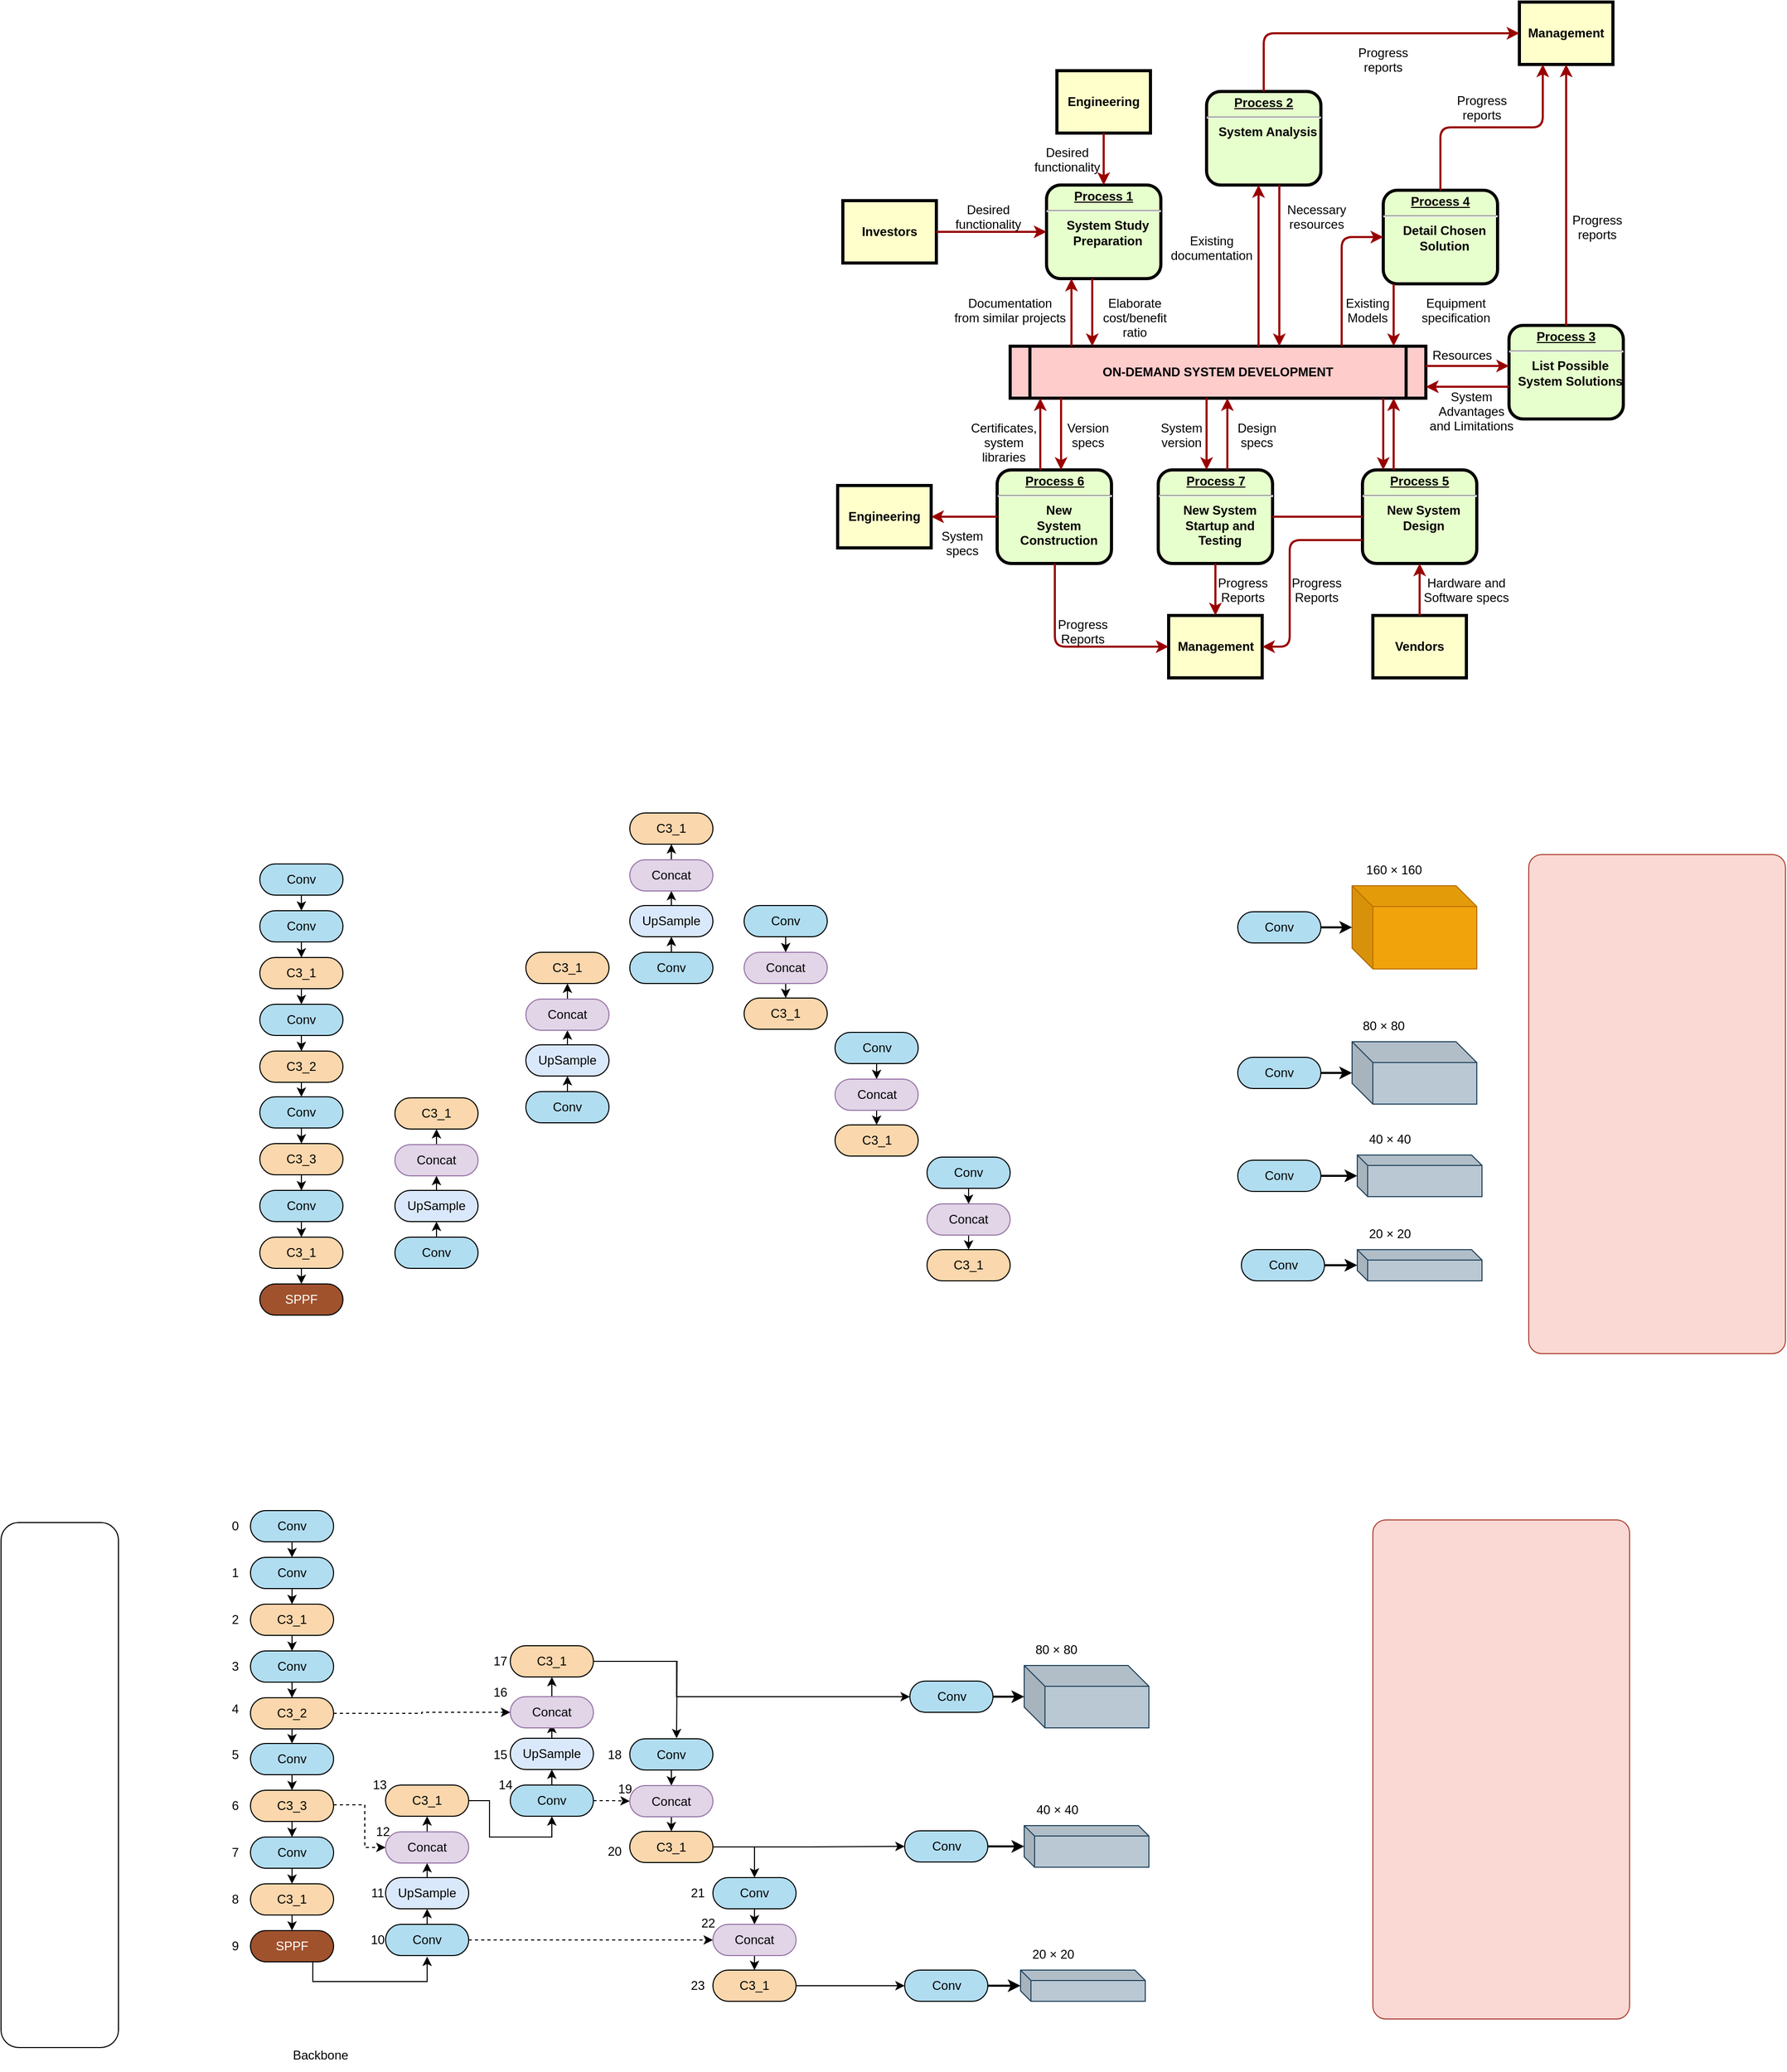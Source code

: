 <mxfile version="21.1.1" type="github">
  <diagram name="Page-1" id="c7558073-3199-34d8-9f00-42111426c3f3">
    <mxGraphModel dx="2038" dy="550" grid="1" gridSize="10" guides="1" tooltips="1" connect="1" arrows="1" fold="1" page="1" pageScale="1" pageWidth="826" pageHeight="1169" background="none" math="0" shadow="0">
      <root>
        <mxCell id="0" />
        <mxCell id="1" parent="0" />
        <mxCell id="yeDS0MHU4h7WwcbMD6e--393" value="" style="rounded=1;whiteSpace=wrap;html=1;" vertex="1" parent="1">
          <mxGeometry x="-770" y="1522.5" width="113" height="505" as="geometry" />
        </mxCell>
        <mxCell id="yeDS0MHU4h7WwcbMD6e--123" value="" style="rounded=1;whiteSpace=wrap;html=1;absoluteArcSize=1;arcSize=25;fillColor=#fad9d5;strokeColor=#ae4132;" vertex="1" parent="1">
          <mxGeometry x="700" y="880" width="247" height="480" as="geometry" />
        </mxCell>
        <mxCell id="2" value="&lt;p style=&quot;margin: 0px; margin-top: 4px; text-align: center; text-decoration: underline;&quot;&gt;&lt;strong&gt;Process 1&lt;br /&gt;&lt;/strong&gt;&lt;/p&gt;&lt;hr /&gt;&lt;p style=&quot;margin: 0px; margin-left: 8px;&quot;&gt;System Study&lt;/p&gt;&lt;p style=&quot;margin: 0px; margin-left: 8px;&quot;&gt;Preparation&lt;/p&gt;" style="verticalAlign=middle;align=center;overflow=fill;fontSize=12;fontFamily=Helvetica;html=1;rounded=1;fontStyle=1;strokeWidth=3;fillColor=#E6FFCC" parent="1" vertex="1">
          <mxGeometry x="236" y="236" width="110" height="90" as="geometry" />
        </mxCell>
        <mxCell id="3" value="Engineering" style="whiteSpace=wrap;align=center;verticalAlign=middle;fontStyle=1;strokeWidth=3;fillColor=#FFFFCC" parent="1" vertex="1">
          <mxGeometry x="246" y="126" width="90" height="60" as="geometry" />
        </mxCell>
        <mxCell id="4" value="Investors" style="whiteSpace=wrap;align=center;verticalAlign=middle;fontStyle=1;strokeWidth=3;fillColor=#FFFFCC" parent="1" vertex="1">
          <mxGeometry x="40" y="251" width="90" height="60" as="geometry" />
        </mxCell>
        <mxCell id="5" value="ON-DEMAND SYSTEM DEVELOPMENT" style="shape=process;whiteSpace=wrap;align=center;verticalAlign=middle;size=0.048;fontStyle=1;strokeWidth=3;fillColor=#FFCCCC" parent="1" vertex="1">
          <mxGeometry x="201.0" y="391" width="400" height="50" as="geometry" />
        </mxCell>
        <mxCell id="6" value="&lt;p style=&quot;margin: 0px; margin-top: 4px; text-align: center; text-decoration: underline;&quot;&gt;&lt;strong&gt;Process 2&lt;br /&gt;&lt;/strong&gt;&lt;/p&gt;&lt;hr /&gt;&lt;p style=&quot;margin: 0px; margin-left: 8px;&quot;&gt;System Analysis&lt;/p&gt;" style="verticalAlign=middle;align=center;overflow=fill;fontSize=12;fontFamily=Helvetica;html=1;rounded=1;fontStyle=1;strokeWidth=3;fillColor=#E6FFCC" parent="1" vertex="1">
          <mxGeometry x="390" y="146" width="110" height="90" as="geometry" />
        </mxCell>
        <mxCell id="7" value="&lt;p style=&quot;margin: 0px; margin-top: 4px; text-align: center; text-decoration: underline;&quot;&gt;&lt;strong&gt;&lt;strong&gt;Process&lt;/strong&gt; 3&lt;br /&gt;&lt;/strong&gt;&lt;/p&gt;&lt;hr /&gt;&lt;p style=&quot;margin: 0px; margin-left: 8px;&quot;&gt;List Possible&lt;/p&gt;&lt;p style=&quot;margin: 0px; margin-left: 8px;&quot;&gt;System Solutions&lt;/p&gt;" style="verticalAlign=middle;align=center;overflow=fill;fontSize=12;fontFamily=Helvetica;html=1;rounded=1;fontStyle=1;strokeWidth=3;fillColor=#E6FFCC" parent="1" vertex="1">
          <mxGeometry x="681" y="371" width="110" height="90" as="geometry" />
        </mxCell>
        <mxCell id="8" value="&lt;p style=&quot;margin: 0px; margin-top: 4px; text-align: center; text-decoration: underline;&quot;&gt;&lt;strong&gt;&lt;strong&gt;Process&lt;/strong&gt; 4&lt;br /&gt;&lt;/strong&gt;&lt;/p&gt;&lt;hr /&gt;&lt;p style=&quot;margin: 0px; margin-left: 8px;&quot;&gt;Detail Chosen&lt;/p&gt;&lt;p style=&quot;margin: 0px; margin-left: 8px;&quot;&gt;Solution&lt;/p&gt;" style="verticalAlign=middle;align=center;overflow=fill;fontSize=12;fontFamily=Helvetica;html=1;rounded=1;fontStyle=1;strokeWidth=3;fillColor=#E6FFCC" parent="1" vertex="1">
          <mxGeometry x="560" y="241" width="110" height="90" as="geometry" />
        </mxCell>
        <mxCell id="9" value="&lt;p style=&quot;margin: 0px; margin-top: 4px; text-align: center; text-decoration: underline;&quot;&gt;&lt;strong&gt;&lt;strong&gt;Process&lt;/strong&gt; 5&lt;br /&gt;&lt;/strong&gt;&lt;/p&gt;&lt;hr /&gt;&lt;p style=&quot;margin: 0px; margin-left: 8px;&quot;&gt;New System&lt;/p&gt;&lt;p style=&quot;margin: 0px; margin-left: 8px;&quot;&gt;Design&lt;/p&gt;" style="verticalAlign=middle;align=center;overflow=fill;fontSize=12;fontFamily=Helvetica;html=1;rounded=1;fontStyle=1;strokeWidth=3;fillColor=#E6FFCC" parent="1" vertex="1">
          <mxGeometry x="540" y="510" width="110" height="90" as="geometry" />
        </mxCell>
        <mxCell id="10" value="&lt;p style=&quot;margin: 0px; margin-top: 4px; text-align: center; text-decoration: underline;&quot;&gt;&lt;strong&gt;&lt;strong&gt;Process&lt;/strong&gt; 6&lt;br /&gt;&lt;/strong&gt;&lt;/p&gt;&lt;hr /&gt;&lt;p style=&quot;margin: 0px; margin-left: 8px;&quot;&gt;New&lt;/p&gt;&lt;p style=&quot;margin: 0px; margin-left: 8px;&quot;&gt;System&lt;/p&gt;&lt;p style=&quot;margin: 0px; margin-left: 8px;&quot;&gt;Construction&lt;/p&gt;" style="verticalAlign=middle;align=center;overflow=fill;fontSize=12;fontFamily=Helvetica;html=1;rounded=1;fontStyle=1;strokeWidth=3;fillColor=#E6FFCC" parent="1" vertex="1">
          <mxGeometry x="188.5" y="510" width="110" height="90" as="geometry" />
        </mxCell>
        <mxCell id="12" value="Management" style="whiteSpace=wrap;align=center;verticalAlign=middle;fontStyle=1;strokeWidth=3;fillColor=#FFFFCC" parent="1" vertex="1">
          <mxGeometry x="691" y="60.0" width="90" height="60" as="geometry" />
        </mxCell>
        <mxCell id="13" value="Management" style="whiteSpace=wrap;align=center;verticalAlign=middle;fontStyle=1;strokeWidth=3;fillColor=#FFFFCC" parent="1" vertex="1">
          <mxGeometry x="353.5" y="650" width="90" height="60" as="geometry" />
        </mxCell>
        <mxCell id="14" value="Engineering" style="whiteSpace=wrap;align=center;verticalAlign=middle;fontStyle=1;strokeWidth=3;fillColor=#FFFFCC" parent="1" vertex="1">
          <mxGeometry x="35.0" y="525.0" width="90" height="60" as="geometry" />
        </mxCell>
        <mxCell id="15" value="Vendors" style="whiteSpace=wrap;align=center;verticalAlign=middle;fontStyle=1;strokeWidth=3;fillColor=#FFFFCC" parent="1" vertex="1">
          <mxGeometry x="550.0" y="650" width="90" height="60" as="geometry" />
        </mxCell>
        <mxCell id="36" value="" style="edgeStyle=none;noEdgeStyle=1;strokeColor=#990000;strokeWidth=2" parent="1" source="3" target="2" edge="1">
          <mxGeometry width="100" height="100" relative="1" as="geometry">
            <mxPoint x="20" y="250" as="sourcePoint" />
            <mxPoint x="120" y="150" as="targetPoint" />
          </mxGeometry>
        </mxCell>
        <mxCell id="37" value="" style="edgeStyle=none;noEdgeStyle=1;strokeColor=#990000;strokeWidth=2" parent="1" source="4" target="2" edge="1">
          <mxGeometry width="100" height="100" relative="1" as="geometry">
            <mxPoint x="280" y="190" as="sourcePoint" />
            <mxPoint x="380" y="90" as="targetPoint" />
          </mxGeometry>
        </mxCell>
        <mxCell id="11" value="&lt;p style=&quot;margin: 0px; margin-top: 4px; text-align: center; text-decoration: underline;&quot;&gt;&lt;strong&gt;&lt;strong&gt;Process&lt;/strong&gt; 7&lt;br /&gt;&lt;/strong&gt;&lt;/p&gt;&lt;hr /&gt;&lt;p style=&quot;margin: 0px; margin-left: 8px;&quot;&gt;New System&lt;/p&gt;&lt;p style=&quot;margin: 0px; margin-left: 8px;&quot;&gt;Startup and&lt;/p&gt;&lt;p style=&quot;margin: 0px; margin-left: 8px;&quot;&gt;Testing&lt;/p&gt;" style="verticalAlign=middle;align=center;overflow=fill;fontSize=12;fontFamily=Helvetica;html=1;rounded=1;fontStyle=1;strokeWidth=3;fillColor=#E6FFCC" parent="1" vertex="1">
          <mxGeometry x="343.5" y="510" width="110" height="90" as="geometry" />
        </mxCell>
        <mxCell id="51" value="" style="endArrow=none;noEdgeStyle=1;strokeColor=#990000;strokeWidth=2" parent="1" source="9" target="11" edge="1">
          <mxGeometry relative="1" as="geometry">
            <mxPoint x="205.008" y="481" as="sourcePoint" />
            <mxPoint x="400.328" y="650" as="targetPoint" />
          </mxGeometry>
        </mxCell>
        <mxCell id="52" value="Desired &#xa;functionality" style="text;spacingTop=-5;align=center" parent="1" vertex="1">
          <mxGeometry x="165" y="251" width="30" height="20" as="geometry" />
        </mxCell>
        <mxCell id="53" value="Desired &#xa;functionality" style="text;spacingTop=-5;align=center" parent="1" vertex="1">
          <mxGeometry x="241" y="196" width="30" height="20" as="geometry" />
        </mxCell>
        <mxCell id="54" value="Documentation&#xa;from similar projects" style="text;spacingTop=-5;align=center" parent="1" vertex="1">
          <mxGeometry x="186" y="341" width="30" height="20" as="geometry" />
        </mxCell>
        <mxCell id="55" value="" style="edgeStyle=elbowEdgeStyle;elbow=horizontal;strokeColor=#990000;strokeWidth=2" parent="1" source="5" target="2" edge="1">
          <mxGeometry width="100" height="100" relative="1" as="geometry">
            <mxPoint x="50" y="530" as="sourcePoint" />
            <mxPoint x="150" y="430" as="targetPoint" />
            <Array as="points">
              <mxPoint x="260" y="370" />
            </Array>
          </mxGeometry>
        </mxCell>
        <mxCell id="56" value="" style="edgeStyle=elbowEdgeStyle;elbow=horizontal;strokeColor=#990000;strokeWidth=2" parent="1" source="2" target="5" edge="1">
          <mxGeometry width="100" height="100" relative="1" as="geometry">
            <mxPoint x="50" y="500" as="sourcePoint" />
            <mxPoint x="150" y="400" as="targetPoint" />
            <Array as="points">
              <mxPoint x="280" y="360" />
            </Array>
          </mxGeometry>
        </mxCell>
        <mxCell id="57" value="Elaborate&#xa;cost/benefit&#xa;ratio" style="text;spacingTop=-5;align=center" parent="1" vertex="1">
          <mxGeometry x="306" y="341" width="30" height="20" as="geometry" />
        </mxCell>
        <mxCell id="58" value="" style="edgeStyle=elbowEdgeStyle;elbow=horizontal;strokeColor=#990000;strokeWidth=2" parent="1" source="5" target="6" edge="1">
          <mxGeometry width="100" height="100" relative="1" as="geometry">
            <mxPoint x="380" y="370" as="sourcePoint" />
            <mxPoint x="480" y="270" as="targetPoint" />
            <Array as="points">
              <mxPoint x="440" y="310" />
            </Array>
          </mxGeometry>
        </mxCell>
        <mxCell id="59" value="" style="edgeStyle=elbowEdgeStyle;elbow=horizontal;strokeColor=#990000;strokeWidth=2" parent="1" source="6" target="5" edge="1">
          <mxGeometry width="100" height="100" relative="1" as="geometry">
            <mxPoint x="350" y="370" as="sourcePoint" />
            <mxPoint x="450" y="270" as="targetPoint" />
            <Array as="points">
              <mxPoint x="460" y="320" />
            </Array>
          </mxGeometry>
        </mxCell>
        <mxCell id="60" value="Existing&#xa;documentation" style="text;spacingTop=-5;align=center" parent="1" vertex="1">
          <mxGeometry x="380.0" y="281.0" width="30" height="20" as="geometry" />
        </mxCell>
        <mxCell id="61" value="Necessary&#xa;resources" style="text;spacingTop=-5;align=center" parent="1" vertex="1">
          <mxGeometry x="481.0" y="251.0" width="30" height="20" as="geometry" />
        </mxCell>
        <mxCell id="62" value="Progress&#xa;reports" style="text;spacingTop=-5;align=center" parent="1" vertex="1">
          <mxGeometry x="545.0" y="100.0" width="30" height="20" as="geometry" />
        </mxCell>
        <mxCell id="63" value="Progress&#xa;reports" style="text;spacingTop=-5;align=center" parent="1" vertex="1">
          <mxGeometry x="640" y="146.0" width="30" height="20" as="geometry" />
        </mxCell>
        <mxCell id="64" value="Progress&#xa;reports" style="text;spacingTop=-5;align=center" parent="1" vertex="1">
          <mxGeometry x="751.0" y="261.0" width="30" height="20" as="geometry" />
        </mxCell>
        <mxCell id="65" value="" style="edgeStyle=elbowEdgeStyle;elbow=horizontal;strokeColor=#990000;strokeWidth=2" parent="1" source="6" target="12" edge="1">
          <mxGeometry width="100" height="100" relative="1" as="geometry">
            <mxPoint x="260" y="180.0" as="sourcePoint" />
            <mxPoint x="360" y="80.0" as="targetPoint" />
            <Array as="points">
              <mxPoint x="445" y="140" />
            </Array>
          </mxGeometry>
        </mxCell>
        <mxCell id="66" value="" style="edgeStyle=elbowEdgeStyle;elbow=vertical;entryX=0.25;entryY=1;strokeColor=#990000;strokeWidth=2" parent="1" source="8" target="12" edge="1">
          <mxGeometry width="100" height="100" relative="1" as="geometry">
            <mxPoint x="530" y="250" as="sourcePoint" />
            <mxPoint x="630" y="150" as="targetPoint" />
          </mxGeometry>
        </mxCell>
        <mxCell id="67" value="" style="edgeStyle=elbowEdgeStyle;elbow=horizontal;strokeColor=#990000;strokeWidth=2" parent="1" source="7" target="12" edge="1">
          <mxGeometry width="100" height="100" relative="1" as="geometry">
            <mxPoint x="660.0" y="360" as="sourcePoint" />
            <mxPoint x="760.0" y="260" as="targetPoint" />
          </mxGeometry>
        </mxCell>
        <mxCell id="68" value="" style="edgeStyle=elbowEdgeStyle;elbow=horizontal;strokeColor=#990000;strokeWidth=2" parent="1" source="8" target="5" edge="1">
          <mxGeometry width="100" height="100" relative="1" as="geometry">
            <mxPoint x="570" y="380" as="sourcePoint" />
            <mxPoint x="510" y="250" as="targetPoint" />
            <Array as="points">
              <mxPoint x="570" y="360" />
            </Array>
          </mxGeometry>
        </mxCell>
        <mxCell id="69" value="" style="edgeStyle=segmentEdgeStyle;strokeColor=#990000;strokeWidth=2" parent="1" source="5" target="8" edge="1">
          <mxGeometry width="100" height="100" relative="1" as="geometry">
            <mxPoint x="340" y="360" as="sourcePoint" />
            <mxPoint x="440" y="260" as="targetPoint" />
            <Array as="points">
              <mxPoint x="520" y="286" />
            </Array>
          </mxGeometry>
        </mxCell>
        <mxCell id="70" value="Existing&#xa;Models" style="text;spacingTop=-5;align=center" parent="1" vertex="1">
          <mxGeometry x="530.0" y="341.0" width="30" height="20" as="geometry" />
        </mxCell>
        <mxCell id="71" value="Equipment&#xa;specification" style="text;spacingTop=-5;align=center" parent="1" vertex="1">
          <mxGeometry x="615" y="341" width="30" height="20" as="geometry" />
        </mxCell>
        <mxCell id="72" value="" style="edgeStyle=elbowEdgeStyle;elbow=vertical;strokeColor=#990000;strokeWidth=2" parent="1" source="5" target="7" edge="1">
          <mxGeometry width="100" height="100" relative="1" as="geometry">
            <mxPoint x="500" y="500" as="sourcePoint" />
            <mxPoint x="600" y="400" as="targetPoint" />
            <Array as="points">
              <mxPoint x="650" y="410" />
            </Array>
          </mxGeometry>
        </mxCell>
        <mxCell id="73" value="" style="edgeStyle=elbowEdgeStyle;elbow=vertical;strokeColor=#990000;strokeWidth=2" parent="1" source="7" target="5" edge="1">
          <mxGeometry width="100" height="100" relative="1" as="geometry">
            <mxPoint x="460" y="500" as="sourcePoint" />
            <mxPoint x="560" y="400" as="targetPoint" />
            <Array as="points">
              <mxPoint x="650" y="430" />
            </Array>
          </mxGeometry>
        </mxCell>
        <mxCell id="74" value="Resources" style="text;spacingTop=-5;align=center" parent="1" vertex="1">
          <mxGeometry x="621" y="391.0" width="30" height="20" as="geometry" />
        </mxCell>
        <mxCell id="75" value="System &#xa;Advantages &#xa;and Limitations" style="text;spacingTop=-5;align=center" parent="1" vertex="1">
          <mxGeometry x="630" y="431.0" width="30" height="20" as="geometry" />
        </mxCell>
        <mxCell id="76" value="" style="edgeStyle=elbowEdgeStyle;elbow=horizontal;strokeColor=#990000;strokeWidth=2" parent="1" source="9" target="5" edge="1">
          <mxGeometry width="100" height="100" relative="1" as="geometry">
            <mxPoint x="420" y="580" as="sourcePoint" />
            <mxPoint x="520" y="480" as="targetPoint" />
            <Array as="points">
              <mxPoint x="570" y="470" />
            </Array>
          </mxGeometry>
        </mxCell>
        <mxCell id="77" value="" style="edgeStyle=elbowEdgeStyle;elbow=horizontal;strokeColor=#990000;strokeWidth=2" parent="1" source="5" target="9" edge="1">
          <mxGeometry width="100" height="100" relative="1" as="geometry">
            <mxPoint x="400" y="590" as="sourcePoint" />
            <mxPoint x="500" y="490" as="targetPoint" />
            <Array as="points">
              <mxPoint x="560" y="480" />
            </Array>
          </mxGeometry>
        </mxCell>
        <mxCell id="78" value="" style="edgeStyle=elbowEdgeStyle;elbow=horizontal;strokeColor=#990000;strokeWidth=2" parent="1" source="15" target="9" edge="1">
          <mxGeometry width="100" height="100" relative="1" as="geometry">
            <mxPoint x="430" y="700" as="sourcePoint" />
            <mxPoint x="530" y="600" as="targetPoint" />
          </mxGeometry>
        </mxCell>
        <mxCell id="79" value="Hardware and&#xa;Software specs" style="text;spacingTop=-5;align=center" parent="1" vertex="1">
          <mxGeometry x="625" y="610" width="30" height="20" as="geometry" />
        </mxCell>
        <mxCell id="81" value="" style="edgeStyle=elbowEdgeStyle;elbow=horizontal;exitX=0;exitY=0.75;strokeColor=#990000;strokeWidth=2" parent="1" source="9" target="13" edge="1">
          <mxGeometry width="100" height="100" relative="1" as="geometry">
            <mxPoint x="420" y="730" as="sourcePoint" />
            <mxPoint x="520" y="630" as="targetPoint" />
            <Array as="points">
              <mxPoint x="470" y="630" />
            </Array>
          </mxGeometry>
        </mxCell>
        <mxCell id="82" value="Progress&#xa;Reports" style="text;spacingTop=-5;align=center" parent="1" vertex="1">
          <mxGeometry x="481.0" y="610.0" width="30" height="20" as="geometry" />
        </mxCell>
        <mxCell id="83" value="" style="edgeStyle=elbowEdgeStyle;elbow=horizontal;strokeColor=#990000;strokeWidth=2" parent="1" source="11" target="13" edge="1">
          <mxGeometry width="100" height="100" relative="1" as="geometry">
            <mxPoint x="200" y="660.0" as="sourcePoint" />
            <mxPoint x="230.0" y="650" as="targetPoint" />
          </mxGeometry>
        </mxCell>
        <mxCell id="84" value="Progress&#xa;Reports" style="text;spacingTop=-5;align=center" parent="1" vertex="1">
          <mxGeometry x="410.0" y="610.0" width="30" height="20" as="geometry" />
        </mxCell>
        <mxCell id="85" value="" style="edgeStyle=elbowEdgeStyle;elbow=horizontal;strokeColor=#990000;strokeWidth=2" parent="1" source="10" target="13" edge="1">
          <mxGeometry width="100" height="100" relative="1" as="geometry">
            <mxPoint x="130.0" y="740" as="sourcePoint" />
            <mxPoint x="230.0" y="640" as="targetPoint" />
            <Array as="points">
              <mxPoint x="244" y="630" />
            </Array>
          </mxGeometry>
        </mxCell>
        <mxCell id="86" value="Progress&#xa;Reports" style="text;spacingTop=-5;align=center" parent="1" vertex="1">
          <mxGeometry x="256.0" y="650.0" width="30" height="20" as="geometry" />
        </mxCell>
        <mxCell id="87" value="" style="edgeStyle=elbowEdgeStyle;elbow=vertical;strokeColor=#990000;strokeWidth=2" parent="1" source="10" target="14" edge="1">
          <mxGeometry width="100" height="100" relative="1" as="geometry">
            <mxPoint x="70" y="740" as="sourcePoint" />
            <mxPoint x="170" y="640" as="targetPoint" />
          </mxGeometry>
        </mxCell>
        <mxCell id="88" value="" style="edgeStyle=elbowEdgeStyle;elbow=horizontal;strokeColor=#990000;strokeWidth=2" parent="1" source="5" target="11" edge="1">
          <mxGeometry width="100" height="100" relative="1" as="geometry">
            <mxPoint x="50" y="500" as="sourcePoint" />
            <mxPoint x="150" y="400" as="targetPoint" />
            <Array as="points">
              <mxPoint x="390" y="470" />
            </Array>
          </mxGeometry>
        </mxCell>
        <mxCell id="89" value="" style="edgeStyle=elbowEdgeStyle;elbow=horizontal;strokeColor=#990000;strokeWidth=2" parent="1" source="11" target="5" edge="1">
          <mxGeometry width="100" height="100" relative="1" as="geometry">
            <mxPoint x="60.0" y="510" as="sourcePoint" />
            <mxPoint x="160.0" y="410" as="targetPoint" />
            <Array as="points">
              <mxPoint x="410" y="470" />
            </Array>
          </mxGeometry>
        </mxCell>
        <mxCell id="90" value="Version&#xa;specs" style="text;spacingTop=-5;align=center" parent="1" vertex="1">
          <mxGeometry x="261" y="461" width="30" height="20" as="geometry" />
        </mxCell>
        <mxCell id="91" value="Certificates,&#xa;system&#xa;libraries" style="text;spacingTop=-5;align=center" parent="1" vertex="1">
          <mxGeometry x="180" y="461.0" width="30" height="20" as="geometry" />
        </mxCell>
        <mxCell id="92" value="" style="edgeStyle=elbowEdgeStyle;elbow=horizontal;strokeColor=#990000;strokeWidth=2" parent="1" source="5" target="10" edge="1">
          <mxGeometry width="100" height="100" relative="1" as="geometry">
            <mxPoint x="30.0" y="500" as="sourcePoint" />
            <mxPoint x="130.0" y="400" as="targetPoint" />
            <Array as="points">
              <mxPoint x="250" y="470" />
            </Array>
          </mxGeometry>
        </mxCell>
        <mxCell id="93" value="" style="edgeStyle=elbowEdgeStyle;elbow=horizontal;strokeColor=#990000;strokeWidth=2" parent="1" source="10" target="5" edge="1">
          <mxGeometry width="100" height="100" relative="1" as="geometry">
            <mxPoint x="40" y="510" as="sourcePoint" />
            <mxPoint x="140" y="410" as="targetPoint" />
            <Array as="points">
              <mxPoint x="230" y="470" />
            </Array>
          </mxGeometry>
        </mxCell>
        <mxCell id="94" value="System&#xa;specs" style="text;spacingTop=-5;align=center" parent="1" vertex="1">
          <mxGeometry x="140.0" y="565.0" width="30" height="20" as="geometry" />
        </mxCell>
        <mxCell id="95" value="Design&#xa;specs" style="text;spacingTop=-5;align=center" parent="1" vertex="1">
          <mxGeometry x="423.5" y="461.0" width="30" height="20" as="geometry" />
        </mxCell>
        <mxCell id="96" value="System&#xa;version" style="text;spacingTop=-5;align=center" parent="1" vertex="1">
          <mxGeometry x="351.0" y="461" width="30" height="20" as="geometry" />
        </mxCell>
        <mxCell id="yeDS0MHU4h7WwcbMD6e--102" value="" style="shape=cube;whiteSpace=wrap;html=1;boundedLbl=1;backgroundOutline=1;darkOpacity=0.05;darkOpacity2=0.1;size=20;fillColor=#f0a30a;strokeColor=#BD7000;fontColor=#000000;" vertex="1" parent="1">
          <mxGeometry x="530" y="910" width="120" height="80" as="geometry" />
        </mxCell>
        <mxCell id="yeDS0MHU4h7WwcbMD6e--107" value="" style="shape=cube;whiteSpace=wrap;html=1;boundedLbl=1;backgroundOutline=1;darkOpacity=0.05;darkOpacity2=0.1;size=20;fillColor=#bac8d3;strokeColor=#23445d;" vertex="1" parent="1">
          <mxGeometry x="530" y="1060" width="120" height="60" as="geometry" />
        </mxCell>
        <mxCell id="yeDS0MHU4h7WwcbMD6e--108" value="" style="shape=cube;whiteSpace=wrap;html=1;boundedLbl=1;backgroundOutline=1;darkOpacity=0.05;darkOpacity2=0.1;size=10;fillColor=#bac8d3;strokeColor=#23445d;" vertex="1" parent="1">
          <mxGeometry x="535" y="1169" width="120" height="40" as="geometry" />
        </mxCell>
        <mxCell id="yeDS0MHU4h7WwcbMD6e--109" value="" style="shape=cube;whiteSpace=wrap;html=1;boundedLbl=1;backgroundOutline=1;darkOpacity=0.05;darkOpacity2=0.1;size=10;fillColor=#bac8d3;strokeColor=#23445d;" vertex="1" parent="1">
          <mxGeometry x="535" y="1260" width="120" height="30" as="geometry" />
        </mxCell>
        <mxCell id="yeDS0MHU4h7WwcbMD6e--110" value="20 × 20" style="text;html=1;align=center;verticalAlign=middle;resizable=0;points=[];autosize=1;strokeColor=none;fillColor=none;" vertex="1" parent="1">
          <mxGeometry x="536" y="1230" width="60" height="30" as="geometry" />
        </mxCell>
        <mxCell id="yeDS0MHU4h7WwcbMD6e--111" value="40 × 40" style="text;html=1;align=center;verticalAlign=middle;resizable=0;points=[];autosize=1;strokeColor=none;fillColor=none;" vertex="1" parent="1">
          <mxGeometry x="536" y="1139" width="60" height="30" as="geometry" />
        </mxCell>
        <mxCell id="yeDS0MHU4h7WwcbMD6e--112" value="160 × 160" style="text;html=1;align=center;verticalAlign=middle;resizable=0;points=[];autosize=1;strokeColor=none;fillColor=none;" vertex="1" parent="1">
          <mxGeometry x="530" y="880" width="80" height="30" as="geometry" />
        </mxCell>
        <mxCell id="yeDS0MHU4h7WwcbMD6e--113" value="80 × 80" style="text;html=1;align=center;verticalAlign=middle;resizable=0;points=[];autosize=1;strokeColor=none;fillColor=none;" vertex="1" parent="1">
          <mxGeometry x="530" y="1030" width="60" height="30" as="geometry" />
        </mxCell>
        <mxCell id="yeDS0MHU4h7WwcbMD6e--119" style="edgeStyle=orthogonalEdgeStyle;rounded=0;orthogonalLoop=1;jettySize=auto;html=1;strokeWidth=2;" edge="1" parent="1" source="yeDS0MHU4h7WwcbMD6e--114" target="yeDS0MHU4h7WwcbMD6e--102">
          <mxGeometry relative="1" as="geometry" />
        </mxCell>
        <mxCell id="yeDS0MHU4h7WwcbMD6e--114" value="Conv" style="rounded=1;whiteSpace=wrap;html=1;fillColor=#b1ddf0;strokeColor=default;arcSize=50;" vertex="1" parent="1">
          <mxGeometry x="420" y="935" width="80" height="30" as="geometry" />
        </mxCell>
        <mxCell id="yeDS0MHU4h7WwcbMD6e--122" style="edgeStyle=orthogonalEdgeStyle;rounded=0;orthogonalLoop=1;jettySize=auto;html=1;strokeWidth=2;" edge="1" parent="1" source="yeDS0MHU4h7WwcbMD6e--116" target="yeDS0MHU4h7WwcbMD6e--109">
          <mxGeometry relative="1" as="geometry">
            <mxPoint x="530" y="1275" as="targetPoint" />
          </mxGeometry>
        </mxCell>
        <mxCell id="yeDS0MHU4h7WwcbMD6e--116" value="Conv" style="rounded=1;whiteSpace=wrap;html=1;fillColor=#b1ddf0;strokeColor=default;arcSize=50;" vertex="1" parent="1">
          <mxGeometry x="423.5" y="1260" width="80" height="30" as="geometry" />
        </mxCell>
        <mxCell id="yeDS0MHU4h7WwcbMD6e--121" style="edgeStyle=orthogonalEdgeStyle;rounded=0;orthogonalLoop=1;jettySize=auto;html=1;strokeWidth=2;" edge="1" parent="1" source="yeDS0MHU4h7WwcbMD6e--117" target="yeDS0MHU4h7WwcbMD6e--108">
          <mxGeometry relative="1" as="geometry">
            <mxPoint x="510" y="1189" as="targetPoint" />
          </mxGeometry>
        </mxCell>
        <mxCell id="yeDS0MHU4h7WwcbMD6e--117" value="Conv" style="rounded=1;whiteSpace=wrap;html=1;fillColor=#b1ddf0;strokeColor=default;arcSize=50;" vertex="1" parent="1">
          <mxGeometry x="420" y="1174" width="80" height="30" as="geometry" />
        </mxCell>
        <mxCell id="yeDS0MHU4h7WwcbMD6e--120" style="edgeStyle=orthogonalEdgeStyle;rounded=0;orthogonalLoop=1;jettySize=auto;html=1;strokeWidth=2;" edge="1" parent="1" source="yeDS0MHU4h7WwcbMD6e--118" target="yeDS0MHU4h7WwcbMD6e--107">
          <mxGeometry relative="1" as="geometry" />
        </mxCell>
        <mxCell id="yeDS0MHU4h7WwcbMD6e--118" value="Conv" style="rounded=1;whiteSpace=wrap;html=1;fillColor=#b1ddf0;strokeColor=default;arcSize=50;" vertex="1" parent="1">
          <mxGeometry x="420" y="1075" width="80" height="30" as="geometry" />
        </mxCell>
        <mxCell id="yeDS0MHU4h7WwcbMD6e--139" style="edgeStyle=orthogonalEdgeStyle;rounded=0;orthogonalLoop=1;jettySize=auto;html=1;entryX=0.5;entryY=0;entryDx=0;entryDy=0;labelBorderColor=none;strokeColor=default;" edge="1" parent="1" target="yeDS0MHU4h7WwcbMD6e--125">
          <mxGeometry relative="1" as="geometry">
            <mxPoint x="-481" y="913" as="sourcePoint" />
          </mxGeometry>
        </mxCell>
        <mxCell id="yeDS0MHU4h7WwcbMD6e--124" value="Conv" style="rounded=1;whiteSpace=wrap;html=1;fillColor=#b1ddf0;strokeColor=default;arcSize=50;labelBorderColor=none;" vertex="1" parent="1">
          <mxGeometry x="-521" y="889" width="80" height="30" as="geometry" />
        </mxCell>
        <mxCell id="yeDS0MHU4h7WwcbMD6e--140" style="edgeStyle=orthogonalEdgeStyle;rounded=0;orthogonalLoop=1;jettySize=auto;html=1;exitX=0.5;exitY=1;exitDx=0;exitDy=0;labelBorderColor=none;strokeColor=default;" edge="1" parent="1" source="yeDS0MHU4h7WwcbMD6e--125" target="yeDS0MHU4h7WwcbMD6e--128">
          <mxGeometry relative="1" as="geometry" />
        </mxCell>
        <mxCell id="yeDS0MHU4h7WwcbMD6e--125" value="Conv" style="rounded=1;whiteSpace=wrap;html=1;fillColor=#b1ddf0;strokeColor=default;arcSize=50;labelBorderColor=none;" vertex="1" parent="1">
          <mxGeometry x="-521" y="934" width="80" height="30" as="geometry" />
        </mxCell>
        <mxCell id="yeDS0MHU4h7WwcbMD6e--151" style="edgeStyle=orthogonalEdgeStyle;rounded=0;orthogonalLoop=1;jettySize=auto;html=1;entryX=0.5;entryY=0;entryDx=0;entryDy=0;labelBorderColor=none;strokeColor=default;" edge="1" parent="1" source="yeDS0MHU4h7WwcbMD6e--126" target="yeDS0MHU4h7WwcbMD6e--129">
          <mxGeometry relative="1" as="geometry" />
        </mxCell>
        <mxCell id="yeDS0MHU4h7WwcbMD6e--126" value="Conv" style="rounded=1;whiteSpace=wrap;html=1;fillColor=#b1ddf0;strokeColor=default;arcSize=50;labelBorderColor=none;" vertex="1" parent="1">
          <mxGeometry x="-521" y="1024" width="80" height="30" as="geometry" />
        </mxCell>
        <mxCell id="yeDS0MHU4h7WwcbMD6e--165" style="edgeStyle=orthogonalEdgeStyle;rounded=0;orthogonalLoop=1;jettySize=auto;html=1;entryX=0.5;entryY=0;entryDx=0;entryDy=0;exitX=0.5;exitY=1;exitDx=0;exitDy=0;labelBorderColor=none;strokeColor=default;" edge="1" parent="1" source="yeDS0MHU4h7WwcbMD6e--128" target="yeDS0MHU4h7WwcbMD6e--126">
          <mxGeometry relative="1" as="geometry">
            <Array as="points">
              <mxPoint x="-481" y="1009" />
              <mxPoint x="-481" y="1009" />
            </Array>
          </mxGeometry>
        </mxCell>
        <mxCell id="yeDS0MHU4h7WwcbMD6e--128" value="C3_1" style="rounded=1;whiteSpace=wrap;html=1;fillColor=#fad7ac;arcSize=50;strokeColor=default;labelBorderColor=none;" vertex="1" parent="1">
          <mxGeometry x="-521" y="979" width="80" height="30" as="geometry" />
        </mxCell>
        <mxCell id="yeDS0MHU4h7WwcbMD6e--172" style="edgeStyle=orthogonalEdgeStyle;rounded=0;orthogonalLoop=1;jettySize=auto;html=1;exitX=0.5;exitY=1;exitDx=0;exitDy=0;entryX=0.5;entryY=0;entryDx=0;entryDy=0;labelBorderColor=none;strokeColor=default;" edge="1" parent="1" source="yeDS0MHU4h7WwcbMD6e--129" target="yeDS0MHU4h7WwcbMD6e--130">
          <mxGeometry relative="1" as="geometry" />
        </mxCell>
        <mxCell id="yeDS0MHU4h7WwcbMD6e--129" value="C3_2" style="rounded=1;whiteSpace=wrap;html=1;fillColor=#fad7ac;arcSize=50;strokeColor=default;labelBorderColor=none;" vertex="1" parent="1">
          <mxGeometry x="-521" y="1069" width="80" height="30" as="geometry" />
        </mxCell>
        <mxCell id="yeDS0MHU4h7WwcbMD6e--167" style="edgeStyle=orthogonalEdgeStyle;rounded=0;orthogonalLoop=1;jettySize=auto;html=1;entryX=0.5;entryY=0;entryDx=0;entryDy=0;labelBorderColor=none;strokeColor=default;" edge="1" parent="1" source="yeDS0MHU4h7WwcbMD6e--130" target="yeDS0MHU4h7WwcbMD6e--132">
          <mxGeometry relative="1" as="geometry" />
        </mxCell>
        <mxCell id="yeDS0MHU4h7WwcbMD6e--130" value="Conv" style="rounded=1;whiteSpace=wrap;html=1;fillColor=#b1ddf0;strokeColor=default;arcSize=50;labelBorderColor=none;" vertex="1" parent="1">
          <mxGeometry x="-521" y="1113" width="80" height="30" as="geometry" />
        </mxCell>
        <mxCell id="yeDS0MHU4h7WwcbMD6e--168" style="edgeStyle=orthogonalEdgeStyle;rounded=0;orthogonalLoop=1;jettySize=auto;html=1;entryX=0.5;entryY=0;entryDx=0;entryDy=0;labelBorderColor=none;strokeColor=default;" edge="1" parent="1" source="yeDS0MHU4h7WwcbMD6e--132" target="yeDS0MHU4h7WwcbMD6e--133">
          <mxGeometry relative="1" as="geometry" />
        </mxCell>
        <mxCell id="yeDS0MHU4h7WwcbMD6e--132" value="C3_3" style="rounded=1;whiteSpace=wrap;html=1;fillColor=#fad7ac;arcSize=50;strokeColor=default;labelBorderColor=none;" vertex="1" parent="1">
          <mxGeometry x="-521" y="1158" width="80" height="30" as="geometry" />
        </mxCell>
        <mxCell id="yeDS0MHU4h7WwcbMD6e--169" style="edgeStyle=orthogonalEdgeStyle;rounded=0;orthogonalLoop=1;jettySize=auto;html=1;exitX=0.5;exitY=1;exitDx=0;exitDy=0;entryX=0.5;entryY=0;entryDx=0;entryDy=0;labelBorderColor=none;strokeColor=default;" edge="1" parent="1" source="yeDS0MHU4h7WwcbMD6e--133" target="yeDS0MHU4h7WwcbMD6e--134">
          <mxGeometry relative="1" as="geometry" />
        </mxCell>
        <mxCell id="yeDS0MHU4h7WwcbMD6e--133" value="Conv" style="rounded=1;whiteSpace=wrap;html=1;fillColor=#b1ddf0;strokeColor=default;arcSize=50;labelBorderColor=none;" vertex="1" parent="1">
          <mxGeometry x="-521" y="1203" width="80" height="30" as="geometry" />
        </mxCell>
        <mxCell id="yeDS0MHU4h7WwcbMD6e--170" style="edgeStyle=orthogonalEdgeStyle;rounded=0;orthogonalLoop=1;jettySize=auto;html=1;exitX=0.5;exitY=1;exitDx=0;exitDy=0;entryX=0.5;entryY=0;entryDx=0;entryDy=0;labelBorderColor=none;strokeColor=default;" edge="1" parent="1" source="yeDS0MHU4h7WwcbMD6e--134" target="yeDS0MHU4h7WwcbMD6e--135">
          <mxGeometry relative="1" as="geometry" />
        </mxCell>
        <mxCell id="yeDS0MHU4h7WwcbMD6e--134" value="C3_1" style="rounded=1;whiteSpace=wrap;html=1;fillColor=#fad7ac;arcSize=50;strokeColor=default;labelBorderColor=none;" vertex="1" parent="1">
          <mxGeometry x="-521" y="1248" width="80" height="30" as="geometry" />
        </mxCell>
        <mxCell id="yeDS0MHU4h7WwcbMD6e--135" value="SPPF" style="rounded=1;whiteSpace=wrap;html=1;fillColor=#a0522d;strokeColor=default;arcSize=50;fontColor=#ffffff;labelBorderColor=none;" vertex="1" parent="1">
          <mxGeometry x="-521" y="1293" width="80" height="30" as="geometry" />
        </mxCell>
        <mxCell id="yeDS0MHU4h7WwcbMD6e--177" style="edgeStyle=orthogonalEdgeStyle;rounded=0;orthogonalLoop=1;jettySize=auto;html=1;exitX=0.5;exitY=0;exitDx=0;exitDy=0;entryX=0.5;entryY=1;entryDx=0;entryDy=0;" edge="1" parent="1" source="yeDS0MHU4h7WwcbMD6e--173" target="yeDS0MHU4h7WwcbMD6e--174">
          <mxGeometry relative="1" as="geometry" />
        </mxCell>
        <mxCell id="yeDS0MHU4h7WwcbMD6e--173" value="Conv" style="rounded=1;whiteSpace=wrap;html=1;fillColor=#b1ddf0;strokeColor=default;arcSize=50;labelBorderColor=none;" vertex="1" parent="1">
          <mxGeometry x="-391" y="1248" width="80" height="30" as="geometry" />
        </mxCell>
        <mxCell id="yeDS0MHU4h7WwcbMD6e--178" style="edgeStyle=orthogonalEdgeStyle;rounded=0;orthogonalLoop=1;jettySize=auto;html=1;exitX=0.5;exitY=0;exitDx=0;exitDy=0;" edge="1" parent="1" source="yeDS0MHU4h7WwcbMD6e--174">
          <mxGeometry relative="1" as="geometry">
            <mxPoint x="-351" y="1189" as="targetPoint" />
          </mxGeometry>
        </mxCell>
        <mxCell id="yeDS0MHU4h7WwcbMD6e--174" value="UpSample" style="rounded=1;whiteSpace=wrap;html=1;fillColor=#dae8fc;strokeColor=default;arcSize=50;labelBorderColor=none;" vertex="1" parent="1">
          <mxGeometry x="-391" y="1203" width="80" height="30" as="geometry" />
        </mxCell>
        <mxCell id="yeDS0MHU4h7WwcbMD6e--179" style="edgeStyle=orthogonalEdgeStyle;rounded=0;orthogonalLoop=1;jettySize=auto;html=1;exitX=0.5;exitY=0;exitDx=0;exitDy=0;entryX=0.5;entryY=1;entryDx=0;entryDy=0;" edge="1" parent="1" source="yeDS0MHU4h7WwcbMD6e--175" target="yeDS0MHU4h7WwcbMD6e--176">
          <mxGeometry relative="1" as="geometry" />
        </mxCell>
        <mxCell id="yeDS0MHU4h7WwcbMD6e--175" value="Concat" style="rounded=1;whiteSpace=wrap;html=1;fillColor=#e1d5e7;strokeColor=#9673a6;arcSize=50;labelBorderColor=none;" vertex="1" parent="1">
          <mxGeometry x="-391" y="1159" width="80" height="30" as="geometry" />
        </mxCell>
        <mxCell id="yeDS0MHU4h7WwcbMD6e--176" value="C3_1" style="rounded=1;whiteSpace=wrap;html=1;fillColor=#fad7ac;arcSize=50;strokeColor=default;labelBorderColor=none;" vertex="1" parent="1">
          <mxGeometry x="-391" y="1114" width="80" height="30" as="geometry" />
        </mxCell>
        <mxCell id="yeDS0MHU4h7WwcbMD6e--181" style="edgeStyle=orthogonalEdgeStyle;rounded=0;orthogonalLoop=1;jettySize=auto;html=1;exitX=0.5;exitY=0;exitDx=0;exitDy=0;entryX=0.5;entryY=1;entryDx=0;entryDy=0;" edge="1" parent="1" source="yeDS0MHU4h7WwcbMD6e--182" target="yeDS0MHU4h7WwcbMD6e--184">
          <mxGeometry relative="1" as="geometry" />
        </mxCell>
        <mxCell id="yeDS0MHU4h7WwcbMD6e--182" value="Conv" style="rounded=1;whiteSpace=wrap;html=1;fillColor=#b1ddf0;strokeColor=default;arcSize=50;labelBorderColor=none;" vertex="1" parent="1">
          <mxGeometry x="-265" y="1108" width="80" height="30" as="geometry" />
        </mxCell>
        <mxCell id="yeDS0MHU4h7WwcbMD6e--183" style="edgeStyle=orthogonalEdgeStyle;rounded=0;orthogonalLoop=1;jettySize=auto;html=1;exitX=0.5;exitY=0;exitDx=0;exitDy=0;" edge="1" parent="1" source="yeDS0MHU4h7WwcbMD6e--184">
          <mxGeometry relative="1" as="geometry">
            <mxPoint x="-225" y="1049" as="targetPoint" />
          </mxGeometry>
        </mxCell>
        <mxCell id="yeDS0MHU4h7WwcbMD6e--184" value="UpSample" style="rounded=1;whiteSpace=wrap;html=1;fillColor=#dae8fc;strokeColor=default;arcSize=50;labelBorderColor=none;" vertex="1" parent="1">
          <mxGeometry x="-265" y="1063" width="80" height="30" as="geometry" />
        </mxCell>
        <mxCell id="yeDS0MHU4h7WwcbMD6e--185" style="edgeStyle=orthogonalEdgeStyle;rounded=0;orthogonalLoop=1;jettySize=auto;html=1;exitX=0.5;exitY=0;exitDx=0;exitDy=0;entryX=0.5;entryY=1;entryDx=0;entryDy=0;" edge="1" parent="1" source="yeDS0MHU4h7WwcbMD6e--186" target="yeDS0MHU4h7WwcbMD6e--187">
          <mxGeometry relative="1" as="geometry" />
        </mxCell>
        <mxCell id="yeDS0MHU4h7WwcbMD6e--186" value="Concat" style="rounded=1;whiteSpace=wrap;html=1;fillColor=#e1d5e7;strokeColor=#9673a6;arcSize=50;labelBorderColor=none;" vertex="1" parent="1">
          <mxGeometry x="-265" y="1019" width="80" height="30" as="geometry" />
        </mxCell>
        <mxCell id="yeDS0MHU4h7WwcbMD6e--187" value="C3_1" style="rounded=1;whiteSpace=wrap;html=1;fillColor=#fad7ac;arcSize=50;strokeColor=default;labelBorderColor=none;" vertex="1" parent="1">
          <mxGeometry x="-265" y="974" width="80" height="30" as="geometry" />
        </mxCell>
        <mxCell id="yeDS0MHU4h7WwcbMD6e--197" style="edgeStyle=orthogonalEdgeStyle;rounded=0;orthogonalLoop=1;jettySize=auto;html=1;exitX=0.5;exitY=0;exitDx=0;exitDy=0;entryX=0.5;entryY=1;entryDx=0;entryDy=0;" edge="1" parent="1" source="yeDS0MHU4h7WwcbMD6e--198" target="yeDS0MHU4h7WwcbMD6e--200">
          <mxGeometry relative="1" as="geometry" />
        </mxCell>
        <mxCell id="yeDS0MHU4h7WwcbMD6e--198" value="Conv" style="rounded=1;whiteSpace=wrap;html=1;fillColor=#b1ddf0;strokeColor=default;arcSize=50;labelBorderColor=none;" vertex="1" parent="1">
          <mxGeometry x="-165" y="974" width="80" height="30" as="geometry" />
        </mxCell>
        <mxCell id="yeDS0MHU4h7WwcbMD6e--199" style="edgeStyle=orthogonalEdgeStyle;rounded=0;orthogonalLoop=1;jettySize=auto;html=1;exitX=0.5;exitY=0;exitDx=0;exitDy=0;" edge="1" parent="1" source="yeDS0MHU4h7WwcbMD6e--200">
          <mxGeometry relative="1" as="geometry">
            <mxPoint x="-125" y="915" as="targetPoint" />
          </mxGeometry>
        </mxCell>
        <mxCell id="yeDS0MHU4h7WwcbMD6e--200" value="UpSample" style="rounded=1;whiteSpace=wrap;html=1;fillColor=#dae8fc;strokeColor=default;arcSize=50;labelBorderColor=none;" vertex="1" parent="1">
          <mxGeometry x="-165" y="929" width="80" height="30" as="geometry" />
        </mxCell>
        <mxCell id="yeDS0MHU4h7WwcbMD6e--201" style="edgeStyle=orthogonalEdgeStyle;rounded=0;orthogonalLoop=1;jettySize=auto;html=1;exitX=0.5;exitY=0;exitDx=0;exitDy=0;entryX=0.5;entryY=1;entryDx=0;entryDy=0;" edge="1" parent="1" source="yeDS0MHU4h7WwcbMD6e--202" target="yeDS0MHU4h7WwcbMD6e--203">
          <mxGeometry relative="1" as="geometry" />
        </mxCell>
        <mxCell id="yeDS0MHU4h7WwcbMD6e--202" value="Concat" style="rounded=1;whiteSpace=wrap;html=1;fillColor=#e1d5e7;strokeColor=#9673a6;arcSize=50;labelBorderColor=none;" vertex="1" parent="1">
          <mxGeometry x="-165" y="885" width="80" height="30" as="geometry" />
        </mxCell>
        <mxCell id="yeDS0MHU4h7WwcbMD6e--203" value="C3_1" style="rounded=1;whiteSpace=wrap;html=1;fillColor=#fad7ac;arcSize=50;strokeColor=default;labelBorderColor=none;" vertex="1" parent="1">
          <mxGeometry x="-165" y="840" width="80" height="30" as="geometry" />
        </mxCell>
        <mxCell id="yeDS0MHU4h7WwcbMD6e--215" style="edgeStyle=orthogonalEdgeStyle;rounded=0;orthogonalLoop=1;jettySize=auto;html=1;exitX=0.5;exitY=1;exitDx=0;exitDy=0;entryX=0.5;entryY=0;entryDx=0;entryDy=0;" edge="1" parent="1" source="yeDS0MHU4h7WwcbMD6e--210" target="yeDS0MHU4h7WwcbMD6e--213">
          <mxGeometry relative="1" as="geometry" />
        </mxCell>
        <mxCell id="yeDS0MHU4h7WwcbMD6e--210" value="Conv" style="rounded=1;whiteSpace=wrap;html=1;fillColor=#b1ddf0;strokeColor=default;arcSize=50;labelBorderColor=none;" vertex="1" parent="1">
          <mxGeometry x="-55" y="929" width="80" height="30" as="geometry" />
        </mxCell>
        <mxCell id="yeDS0MHU4h7WwcbMD6e--216" style="edgeStyle=orthogonalEdgeStyle;rounded=0;orthogonalLoop=1;jettySize=auto;html=1;exitX=0.5;exitY=1;exitDx=0;exitDy=0;entryX=0.5;entryY=0;entryDx=0;entryDy=0;" edge="1" parent="1" source="yeDS0MHU4h7WwcbMD6e--213" target="yeDS0MHU4h7WwcbMD6e--214">
          <mxGeometry relative="1" as="geometry" />
        </mxCell>
        <mxCell id="yeDS0MHU4h7WwcbMD6e--213" value="Concat" style="rounded=1;whiteSpace=wrap;html=1;fillColor=#e1d5e7;strokeColor=#9673a6;arcSize=50;labelBorderColor=none;" vertex="1" parent="1">
          <mxGeometry x="-55" y="974" width="80" height="30" as="geometry" />
        </mxCell>
        <mxCell id="yeDS0MHU4h7WwcbMD6e--214" value="C3_1" style="rounded=1;whiteSpace=wrap;html=1;fillColor=#fad7ac;arcSize=50;strokeColor=default;labelBorderColor=none;" vertex="1" parent="1">
          <mxGeometry x="-55" y="1018" width="80" height="30" as="geometry" />
        </mxCell>
        <mxCell id="yeDS0MHU4h7WwcbMD6e--217" style="edgeStyle=orthogonalEdgeStyle;rounded=0;orthogonalLoop=1;jettySize=auto;html=1;exitX=0.5;exitY=1;exitDx=0;exitDy=0;entryX=0.5;entryY=0;entryDx=0;entryDy=0;" edge="1" parent="1" source="yeDS0MHU4h7WwcbMD6e--218" target="yeDS0MHU4h7WwcbMD6e--220">
          <mxGeometry relative="1" as="geometry" />
        </mxCell>
        <mxCell id="yeDS0MHU4h7WwcbMD6e--218" value="Conv" style="rounded=1;whiteSpace=wrap;html=1;fillColor=#b1ddf0;strokeColor=default;arcSize=50;labelBorderColor=none;" vertex="1" parent="1">
          <mxGeometry x="32.5" y="1051" width="80" height="30" as="geometry" />
        </mxCell>
        <mxCell id="yeDS0MHU4h7WwcbMD6e--219" style="edgeStyle=orthogonalEdgeStyle;rounded=0;orthogonalLoop=1;jettySize=auto;html=1;exitX=0.5;exitY=1;exitDx=0;exitDy=0;entryX=0.5;entryY=0;entryDx=0;entryDy=0;" edge="1" parent="1" source="yeDS0MHU4h7WwcbMD6e--220" target="yeDS0MHU4h7WwcbMD6e--221">
          <mxGeometry relative="1" as="geometry" />
        </mxCell>
        <mxCell id="yeDS0MHU4h7WwcbMD6e--220" value="Concat" style="rounded=1;whiteSpace=wrap;html=1;fillColor=#e1d5e7;strokeColor=#9673a6;arcSize=50;labelBorderColor=none;" vertex="1" parent="1">
          <mxGeometry x="32.5" y="1096" width="80" height="30" as="geometry" />
        </mxCell>
        <mxCell id="yeDS0MHU4h7WwcbMD6e--221" value="C3_1" style="rounded=1;whiteSpace=wrap;html=1;fillColor=#fad7ac;arcSize=50;strokeColor=default;labelBorderColor=none;" vertex="1" parent="1">
          <mxGeometry x="32.5" y="1140" width="80" height="30" as="geometry" />
        </mxCell>
        <mxCell id="yeDS0MHU4h7WwcbMD6e--222" style="edgeStyle=orthogonalEdgeStyle;rounded=0;orthogonalLoop=1;jettySize=auto;html=1;exitX=0.5;exitY=1;exitDx=0;exitDy=0;entryX=0.5;entryY=0;entryDx=0;entryDy=0;" edge="1" parent="1" source="yeDS0MHU4h7WwcbMD6e--223" target="yeDS0MHU4h7WwcbMD6e--225">
          <mxGeometry relative="1" as="geometry" />
        </mxCell>
        <mxCell id="yeDS0MHU4h7WwcbMD6e--223" value="Conv" style="rounded=1;whiteSpace=wrap;html=1;fillColor=#b1ddf0;strokeColor=default;arcSize=50;labelBorderColor=none;" vertex="1" parent="1">
          <mxGeometry x="121" y="1171" width="80" height="30" as="geometry" />
        </mxCell>
        <mxCell id="yeDS0MHU4h7WwcbMD6e--224" style="edgeStyle=orthogonalEdgeStyle;rounded=0;orthogonalLoop=1;jettySize=auto;html=1;exitX=0.5;exitY=1;exitDx=0;exitDy=0;entryX=0.5;entryY=0;entryDx=0;entryDy=0;" edge="1" parent="1" source="yeDS0MHU4h7WwcbMD6e--225" target="yeDS0MHU4h7WwcbMD6e--226">
          <mxGeometry relative="1" as="geometry" />
        </mxCell>
        <mxCell id="yeDS0MHU4h7WwcbMD6e--225" value="Concat" style="rounded=1;whiteSpace=wrap;html=1;fillColor=#e1d5e7;strokeColor=#9673a6;arcSize=50;labelBorderColor=none;" vertex="1" parent="1">
          <mxGeometry x="121" y="1216" width="80" height="30" as="geometry" />
        </mxCell>
        <mxCell id="yeDS0MHU4h7WwcbMD6e--226" value="C3_1" style="rounded=1;whiteSpace=wrap;html=1;fillColor=#fad7ac;arcSize=50;strokeColor=default;labelBorderColor=none;" vertex="1" parent="1">
          <mxGeometry x="121" y="1260" width="80" height="30" as="geometry" />
        </mxCell>
        <mxCell id="yeDS0MHU4h7WwcbMD6e--284" style="edgeStyle=orthogonalEdgeStyle;rounded=0;orthogonalLoop=1;jettySize=auto;html=1;entryX=0.5;entryY=0;entryDx=0;entryDy=0;labelBorderColor=none;strokeColor=default;strokeWidth=1;" edge="1" parent="1" target="yeDS0MHU4h7WwcbMD6e--287">
          <mxGeometry relative="1" as="geometry">
            <mxPoint x="-490" y="1535" as="sourcePoint" />
          </mxGeometry>
        </mxCell>
        <mxCell id="yeDS0MHU4h7WwcbMD6e--285" value="Conv" style="rounded=1;whiteSpace=wrap;html=1;fillColor=#b1ddf0;strokeColor=default;arcSize=50;labelBorderColor=none;strokeWidth=1;" vertex="1" parent="1">
          <mxGeometry x="-530" y="1511" width="80" height="30" as="geometry" />
        </mxCell>
        <mxCell id="yeDS0MHU4h7WwcbMD6e--286" style="edgeStyle=orthogonalEdgeStyle;rounded=0;orthogonalLoop=1;jettySize=auto;html=1;exitX=0.5;exitY=1;exitDx=0;exitDy=0;labelBorderColor=none;strokeColor=default;strokeWidth=1;" edge="1" parent="1" source="yeDS0MHU4h7WwcbMD6e--287" target="yeDS0MHU4h7WwcbMD6e--291">
          <mxGeometry relative="1" as="geometry" />
        </mxCell>
        <mxCell id="yeDS0MHU4h7WwcbMD6e--287" value="Conv" style="rounded=1;whiteSpace=wrap;html=1;fillColor=#b1ddf0;strokeColor=default;arcSize=50;labelBorderColor=none;strokeWidth=1;" vertex="1" parent="1">
          <mxGeometry x="-530" y="1556" width="80" height="30" as="geometry" />
        </mxCell>
        <mxCell id="yeDS0MHU4h7WwcbMD6e--288" style="edgeStyle=orthogonalEdgeStyle;rounded=0;orthogonalLoop=1;jettySize=auto;html=1;entryX=0.5;entryY=0;entryDx=0;entryDy=0;labelBorderColor=none;strokeColor=default;strokeWidth=1;" edge="1" parent="1" source="yeDS0MHU4h7WwcbMD6e--289" target="yeDS0MHU4h7WwcbMD6e--293">
          <mxGeometry relative="1" as="geometry" />
        </mxCell>
        <mxCell id="yeDS0MHU4h7WwcbMD6e--289" value="Conv" style="rounded=1;whiteSpace=wrap;html=1;fillColor=#b1ddf0;strokeColor=default;arcSize=50;labelBorderColor=none;strokeWidth=1;" vertex="1" parent="1">
          <mxGeometry x="-530" y="1646" width="80" height="30" as="geometry" />
        </mxCell>
        <mxCell id="yeDS0MHU4h7WwcbMD6e--290" style="edgeStyle=orthogonalEdgeStyle;rounded=0;orthogonalLoop=1;jettySize=auto;html=1;entryX=0.5;entryY=0;entryDx=0;entryDy=0;exitX=0.5;exitY=1;exitDx=0;exitDy=0;labelBorderColor=none;strokeColor=default;strokeWidth=1;" edge="1" parent="1" source="yeDS0MHU4h7WwcbMD6e--291" target="yeDS0MHU4h7WwcbMD6e--289">
          <mxGeometry relative="1" as="geometry">
            <Array as="points">
              <mxPoint x="-490" y="1631" />
              <mxPoint x="-490" y="1631" />
            </Array>
          </mxGeometry>
        </mxCell>
        <mxCell id="yeDS0MHU4h7WwcbMD6e--291" value="C3_1" style="rounded=1;whiteSpace=wrap;html=1;fillColor=#fad7ac;arcSize=50;strokeColor=default;labelBorderColor=none;strokeWidth=1;" vertex="1" parent="1">
          <mxGeometry x="-530" y="1601" width="80" height="30" as="geometry" />
        </mxCell>
        <mxCell id="yeDS0MHU4h7WwcbMD6e--292" style="edgeStyle=orthogonalEdgeStyle;rounded=0;orthogonalLoop=1;jettySize=auto;html=1;exitX=0.5;exitY=1;exitDx=0;exitDy=0;entryX=0.5;entryY=0;entryDx=0;entryDy=0;labelBorderColor=none;strokeColor=default;strokeWidth=1;" edge="1" parent="1" source="yeDS0MHU4h7WwcbMD6e--293" target="yeDS0MHU4h7WwcbMD6e--295">
          <mxGeometry relative="1" as="geometry" />
        </mxCell>
        <mxCell id="yeDS0MHU4h7WwcbMD6e--361" style="edgeStyle=orthogonalEdgeStyle;rounded=0;orthogonalLoop=1;jettySize=auto;html=1;dashed=1;strokeWidth=1;" edge="1" parent="1" source="yeDS0MHU4h7WwcbMD6e--293" target="yeDS0MHU4h7WwcbMD6e--316">
          <mxGeometry relative="1" as="geometry" />
        </mxCell>
        <mxCell id="yeDS0MHU4h7WwcbMD6e--293" value="C3_2" style="rounded=1;whiteSpace=wrap;html=1;fillColor=#fad7ac;arcSize=50;strokeColor=default;labelBorderColor=none;strokeWidth=1;" vertex="1" parent="1">
          <mxGeometry x="-530" y="1691" width="80" height="30" as="geometry" />
        </mxCell>
        <mxCell id="yeDS0MHU4h7WwcbMD6e--294" style="edgeStyle=orthogonalEdgeStyle;rounded=0;orthogonalLoop=1;jettySize=auto;html=1;entryX=0.5;entryY=0;entryDx=0;entryDy=0;labelBorderColor=none;strokeColor=default;strokeWidth=1;" edge="1" parent="1" source="yeDS0MHU4h7WwcbMD6e--295" target="yeDS0MHU4h7WwcbMD6e--297">
          <mxGeometry relative="1" as="geometry" />
        </mxCell>
        <mxCell id="yeDS0MHU4h7WwcbMD6e--295" value="Conv" style="rounded=1;whiteSpace=wrap;html=1;fillColor=#b1ddf0;strokeColor=default;arcSize=50;labelBorderColor=none;strokeWidth=1;" vertex="1" parent="1">
          <mxGeometry x="-530" y="1735" width="80" height="30" as="geometry" />
        </mxCell>
        <mxCell id="yeDS0MHU4h7WwcbMD6e--296" style="edgeStyle=orthogonalEdgeStyle;rounded=0;orthogonalLoop=1;jettySize=auto;html=1;entryX=0.5;entryY=0;entryDx=0;entryDy=0;labelBorderColor=none;strokeColor=default;strokeWidth=1;" edge="1" parent="1" source="yeDS0MHU4h7WwcbMD6e--297" target="yeDS0MHU4h7WwcbMD6e--299">
          <mxGeometry relative="1" as="geometry" />
        </mxCell>
        <mxCell id="yeDS0MHU4h7WwcbMD6e--348" style="edgeStyle=orthogonalEdgeStyle;rounded=0;orthogonalLoop=1;jettySize=auto;html=1;entryX=0;entryY=0.5;entryDx=0;entryDy=0;dashed=1;strokeWidth=1;" edge="1" parent="1" source="yeDS0MHU4h7WwcbMD6e--297" target="yeDS0MHU4h7WwcbMD6e--308">
          <mxGeometry relative="1" as="geometry">
            <Array as="points">
              <mxPoint x="-420" y="1794" />
              <mxPoint x="-420" y="1835" />
            </Array>
          </mxGeometry>
        </mxCell>
        <mxCell id="yeDS0MHU4h7WwcbMD6e--297" value="C3_3" style="rounded=1;whiteSpace=wrap;html=1;fillColor=#fad7ac;arcSize=50;strokeColor=default;labelBorderColor=none;strokeWidth=1;" vertex="1" parent="1">
          <mxGeometry x="-530" y="1780" width="80" height="30" as="geometry" />
        </mxCell>
        <mxCell id="yeDS0MHU4h7WwcbMD6e--298" style="edgeStyle=orthogonalEdgeStyle;rounded=0;orthogonalLoop=1;jettySize=auto;html=1;exitX=0.5;exitY=1;exitDx=0;exitDy=0;entryX=0.5;entryY=0;entryDx=0;entryDy=0;labelBorderColor=none;strokeColor=default;strokeWidth=1;" edge="1" parent="1" source="yeDS0MHU4h7WwcbMD6e--299" target="yeDS0MHU4h7WwcbMD6e--301">
          <mxGeometry relative="1" as="geometry" />
        </mxCell>
        <mxCell id="yeDS0MHU4h7WwcbMD6e--299" value="Conv" style="rounded=1;whiteSpace=wrap;html=1;fillColor=#b1ddf0;strokeColor=default;arcSize=50;labelBorderColor=none;strokeWidth=1;" vertex="1" parent="1">
          <mxGeometry x="-530" y="1825" width="80" height="30" as="geometry" />
        </mxCell>
        <mxCell id="yeDS0MHU4h7WwcbMD6e--300" style="edgeStyle=orthogonalEdgeStyle;rounded=0;orthogonalLoop=1;jettySize=auto;html=1;exitX=0.5;exitY=1;exitDx=0;exitDy=0;entryX=0.5;entryY=0;entryDx=0;entryDy=0;labelBorderColor=none;strokeColor=default;strokeWidth=1;" edge="1" parent="1" source="yeDS0MHU4h7WwcbMD6e--301" target="yeDS0MHU4h7WwcbMD6e--302">
          <mxGeometry relative="1" as="geometry" />
        </mxCell>
        <mxCell id="yeDS0MHU4h7WwcbMD6e--301" value="C3_1" style="rounded=1;whiteSpace=wrap;html=1;fillColor=#fad7ac;arcSize=50;strokeColor=default;labelBorderColor=none;strokeWidth=1;" vertex="1" parent="1">
          <mxGeometry x="-530" y="1870" width="80" height="30" as="geometry" />
        </mxCell>
        <mxCell id="yeDS0MHU4h7WwcbMD6e--347" style="edgeStyle=orthogonalEdgeStyle;rounded=0;orthogonalLoop=1;jettySize=auto;html=1;exitX=0.5;exitY=1;exitDx=0;exitDy=0;strokeWidth=1;" edge="1" parent="1" source="yeDS0MHU4h7WwcbMD6e--302">
          <mxGeometry relative="1" as="geometry">
            <mxPoint x="-360" y="1940" as="targetPoint" />
            <Array as="points">
              <mxPoint x="-470" y="1964" />
              <mxPoint x="-360" y="1964" />
            </Array>
          </mxGeometry>
        </mxCell>
        <mxCell id="yeDS0MHU4h7WwcbMD6e--302" value="SPPF" style="rounded=1;whiteSpace=wrap;html=1;fillColor=#a0522d;strokeColor=default;arcSize=50;fontColor=#ffffff;labelBorderColor=none;strokeWidth=1;" vertex="1" parent="1">
          <mxGeometry x="-530" y="1915" width="80" height="30" as="geometry" />
        </mxCell>
        <mxCell id="yeDS0MHU4h7WwcbMD6e--303" style="edgeStyle=orthogonalEdgeStyle;rounded=0;orthogonalLoop=1;jettySize=auto;html=1;exitX=0.5;exitY=0;exitDx=0;exitDy=0;entryX=0.5;entryY=1;entryDx=0;entryDy=0;strokeWidth=1;" edge="1" parent="1" source="yeDS0MHU4h7WwcbMD6e--304" target="yeDS0MHU4h7WwcbMD6e--306">
          <mxGeometry relative="1" as="geometry" />
        </mxCell>
        <mxCell id="yeDS0MHU4h7WwcbMD6e--369" style="edgeStyle=orthogonalEdgeStyle;rounded=0;orthogonalLoop=1;jettySize=auto;html=1;entryX=0;entryY=0.5;entryDx=0;entryDy=0;dashed=1;strokeWidth=1;" edge="1" parent="1" source="yeDS0MHU4h7WwcbMD6e--304" target="yeDS0MHU4h7WwcbMD6e--330">
          <mxGeometry relative="1" as="geometry" />
        </mxCell>
        <mxCell id="yeDS0MHU4h7WwcbMD6e--304" value="Conv" style="rounded=1;whiteSpace=wrap;html=1;fillColor=#b1ddf0;strokeColor=default;arcSize=50;labelBorderColor=none;strokeWidth=1;" vertex="1" parent="1">
          <mxGeometry x="-400" y="1909" width="80" height="30" as="geometry" />
        </mxCell>
        <mxCell id="yeDS0MHU4h7WwcbMD6e--305" style="edgeStyle=orthogonalEdgeStyle;rounded=0;orthogonalLoop=1;jettySize=auto;html=1;exitX=0.5;exitY=0;exitDx=0;exitDy=0;strokeWidth=1;" edge="1" parent="1" source="yeDS0MHU4h7WwcbMD6e--306">
          <mxGeometry relative="1" as="geometry">
            <mxPoint x="-360" y="1850" as="targetPoint" />
          </mxGeometry>
        </mxCell>
        <mxCell id="yeDS0MHU4h7WwcbMD6e--306" value="UpSample" style="rounded=1;whiteSpace=wrap;html=1;fillColor=#dae8fc;strokeColor=default;arcSize=50;labelBorderColor=none;strokeWidth=1;" vertex="1" parent="1">
          <mxGeometry x="-400" y="1864" width="80" height="30" as="geometry" />
        </mxCell>
        <mxCell id="yeDS0MHU4h7WwcbMD6e--307" style="edgeStyle=orthogonalEdgeStyle;rounded=0;orthogonalLoop=1;jettySize=auto;html=1;exitX=0.5;exitY=0;exitDx=0;exitDy=0;entryX=0.5;entryY=1;entryDx=0;entryDy=0;strokeWidth=1;" edge="1" parent="1" source="yeDS0MHU4h7WwcbMD6e--308" target="yeDS0MHU4h7WwcbMD6e--309">
          <mxGeometry relative="1" as="geometry" />
        </mxCell>
        <mxCell id="yeDS0MHU4h7WwcbMD6e--308" value="Concat" style="rounded=1;whiteSpace=wrap;html=1;fillColor=#e1d5e7;strokeColor=#9673a6;arcSize=50;labelBorderColor=none;strokeWidth=1;" vertex="1" parent="1">
          <mxGeometry x="-400" y="1820" width="80" height="30" as="geometry" />
        </mxCell>
        <mxCell id="yeDS0MHU4h7WwcbMD6e--349" style="edgeStyle=orthogonalEdgeStyle;rounded=0;orthogonalLoop=1;jettySize=auto;html=1;entryX=0.5;entryY=1;entryDx=0;entryDy=0;strokeWidth=1;" edge="1" parent="1" source="yeDS0MHU4h7WwcbMD6e--309" target="yeDS0MHU4h7WwcbMD6e--312">
          <mxGeometry relative="1" as="geometry" />
        </mxCell>
        <mxCell id="yeDS0MHU4h7WwcbMD6e--309" value="C3_1" style="rounded=1;whiteSpace=wrap;html=1;fillColor=#fad7ac;arcSize=50;strokeColor=default;labelBorderColor=none;strokeWidth=1;" vertex="1" parent="1">
          <mxGeometry x="-400" y="1775" width="80" height="30" as="geometry" />
        </mxCell>
        <mxCell id="yeDS0MHU4h7WwcbMD6e--311" style="edgeStyle=orthogonalEdgeStyle;rounded=0;orthogonalLoop=1;jettySize=auto;html=1;exitX=0.5;exitY=0;exitDx=0;exitDy=0;entryX=0.5;entryY=1;entryDx=0;entryDy=0;strokeWidth=1;" edge="1" parent="1" source="yeDS0MHU4h7WwcbMD6e--312" target="yeDS0MHU4h7WwcbMD6e--314">
          <mxGeometry relative="1" as="geometry" />
        </mxCell>
        <mxCell id="yeDS0MHU4h7WwcbMD6e--368" style="edgeStyle=orthogonalEdgeStyle;rounded=0;orthogonalLoop=1;jettySize=auto;html=1;entryX=0;entryY=0.5;entryDx=0;entryDy=0;dashed=1;strokeWidth=1;" edge="1" parent="1" source="yeDS0MHU4h7WwcbMD6e--312" target="yeDS0MHU4h7WwcbMD6e--325">
          <mxGeometry relative="1" as="geometry" />
        </mxCell>
        <mxCell id="yeDS0MHU4h7WwcbMD6e--312" value="Conv" style="rounded=1;whiteSpace=wrap;html=1;fillColor=#b1ddf0;strokeColor=default;arcSize=50;labelBorderColor=none;strokeWidth=1;" vertex="1" parent="1">
          <mxGeometry x="-280" y="1775" width="80" height="30" as="geometry" />
        </mxCell>
        <mxCell id="yeDS0MHU4h7WwcbMD6e--313" style="edgeStyle=orthogonalEdgeStyle;rounded=0;orthogonalLoop=1;jettySize=auto;html=1;exitX=0.5;exitY=0;exitDx=0;exitDy=0;strokeWidth=1;" edge="1" parent="1" source="yeDS0MHU4h7WwcbMD6e--314">
          <mxGeometry relative="1" as="geometry">
            <mxPoint x="-240" y="1716" as="targetPoint" />
          </mxGeometry>
        </mxCell>
        <mxCell id="yeDS0MHU4h7WwcbMD6e--314" value="UpSample" style="rounded=1;whiteSpace=wrap;html=1;fillColor=#dae8fc;strokeColor=default;arcSize=50;labelBorderColor=none;strokeWidth=1;" vertex="1" parent="1">
          <mxGeometry x="-280" y="1730" width="80" height="30" as="geometry" />
        </mxCell>
        <mxCell id="yeDS0MHU4h7WwcbMD6e--315" style="edgeStyle=orthogonalEdgeStyle;rounded=0;orthogonalLoop=1;jettySize=auto;html=1;exitX=0.5;exitY=0;exitDx=0;exitDy=0;entryX=0.5;entryY=1;entryDx=0;entryDy=0;strokeWidth=1;" edge="1" parent="1" source="yeDS0MHU4h7WwcbMD6e--316" target="yeDS0MHU4h7WwcbMD6e--317">
          <mxGeometry relative="1" as="geometry" />
        </mxCell>
        <mxCell id="yeDS0MHU4h7WwcbMD6e--316" value="Concat" style="rounded=1;whiteSpace=wrap;html=1;fillColor=#e1d5e7;strokeColor=#9673a6;arcSize=50;labelBorderColor=none;strokeWidth=1;" vertex="1" parent="1">
          <mxGeometry x="-280" y="1690" width="80" height="30" as="geometry" />
        </mxCell>
        <mxCell id="yeDS0MHU4h7WwcbMD6e--365" style="edgeStyle=orthogonalEdgeStyle;rounded=0;orthogonalLoop=1;jettySize=auto;html=1;strokeWidth=1;" edge="1" parent="1" source="yeDS0MHU4h7WwcbMD6e--317">
          <mxGeometry relative="1" as="geometry">
            <mxPoint x="-120" y="1730" as="targetPoint" />
          </mxGeometry>
        </mxCell>
        <mxCell id="yeDS0MHU4h7WwcbMD6e--373" style="edgeStyle=orthogonalEdgeStyle;rounded=0;orthogonalLoop=1;jettySize=auto;html=1;entryX=0;entryY=0.5;entryDx=0;entryDy=0;" edge="1" parent="1" source="yeDS0MHU4h7WwcbMD6e--317" target="yeDS0MHU4h7WwcbMD6e--344">
          <mxGeometry relative="1" as="geometry">
            <Array as="points">
              <mxPoint x="-120" y="1656" />
              <mxPoint x="-120" y="1690" />
            </Array>
          </mxGeometry>
        </mxCell>
        <mxCell id="yeDS0MHU4h7WwcbMD6e--317" value="C3_1" style="rounded=1;whiteSpace=wrap;html=1;fillColor=#fad7ac;arcSize=50;strokeColor=default;labelBorderColor=none;strokeWidth=1;" vertex="1" parent="1">
          <mxGeometry x="-280" y="1641" width="80" height="30" as="geometry" />
        </mxCell>
        <mxCell id="yeDS0MHU4h7WwcbMD6e--322" style="edgeStyle=orthogonalEdgeStyle;rounded=0;orthogonalLoop=1;jettySize=auto;html=1;exitX=0.5;exitY=1;exitDx=0;exitDy=0;entryX=0.5;entryY=0;entryDx=0;entryDy=0;strokeWidth=1;" edge="1" parent="1" source="yeDS0MHU4h7WwcbMD6e--323" target="yeDS0MHU4h7WwcbMD6e--325">
          <mxGeometry relative="1" as="geometry" />
        </mxCell>
        <mxCell id="yeDS0MHU4h7WwcbMD6e--323" value="Conv" style="rounded=1;whiteSpace=wrap;html=1;fillColor=#b1ddf0;strokeColor=default;arcSize=50;labelBorderColor=none;strokeWidth=1;" vertex="1" parent="1">
          <mxGeometry x="-165" y="1730.5" width="80" height="30" as="geometry" />
        </mxCell>
        <mxCell id="yeDS0MHU4h7WwcbMD6e--324" style="edgeStyle=orthogonalEdgeStyle;rounded=0;orthogonalLoop=1;jettySize=auto;html=1;exitX=0.5;exitY=1;exitDx=0;exitDy=0;entryX=0.5;entryY=0;entryDx=0;entryDy=0;strokeWidth=1;" edge="1" parent="1" source="yeDS0MHU4h7WwcbMD6e--325" target="yeDS0MHU4h7WwcbMD6e--326">
          <mxGeometry relative="1" as="geometry" />
        </mxCell>
        <mxCell id="yeDS0MHU4h7WwcbMD6e--325" value="Concat" style="rounded=1;whiteSpace=wrap;html=1;fillColor=#e1d5e7;strokeColor=#9673a6;arcSize=50;labelBorderColor=none;strokeWidth=1;" vertex="1" parent="1">
          <mxGeometry x="-165" y="1775.5" width="80" height="30" as="geometry" />
        </mxCell>
        <mxCell id="yeDS0MHU4h7WwcbMD6e--372" style="edgeStyle=orthogonalEdgeStyle;rounded=0;orthogonalLoop=1;jettySize=auto;html=1;entryX=0.5;entryY=0;entryDx=0;entryDy=0;exitX=1;exitY=0.5;exitDx=0;exitDy=0;" edge="1" parent="1" source="yeDS0MHU4h7WwcbMD6e--326" target="yeDS0MHU4h7WwcbMD6e--328">
          <mxGeometry relative="1" as="geometry" />
        </mxCell>
        <mxCell id="yeDS0MHU4h7WwcbMD6e--374" style="edgeStyle=orthogonalEdgeStyle;rounded=0;orthogonalLoop=1;jettySize=auto;html=1;entryX=0;entryY=0.5;entryDx=0;entryDy=0;" edge="1" parent="1" source="yeDS0MHU4h7WwcbMD6e--326" target="yeDS0MHU4h7WwcbMD6e--342">
          <mxGeometry relative="1" as="geometry" />
        </mxCell>
        <mxCell id="yeDS0MHU4h7WwcbMD6e--326" value="C3_1" style="rounded=1;whiteSpace=wrap;html=1;fillColor=#fad7ac;arcSize=50;strokeColor=default;labelBorderColor=none;strokeWidth=1;" vertex="1" parent="1">
          <mxGeometry x="-165" y="1819.5" width="80" height="30" as="geometry" />
        </mxCell>
        <mxCell id="yeDS0MHU4h7WwcbMD6e--327" style="edgeStyle=orthogonalEdgeStyle;rounded=0;orthogonalLoop=1;jettySize=auto;html=1;exitX=0.5;exitY=1;exitDx=0;exitDy=0;entryX=0.5;entryY=0;entryDx=0;entryDy=0;strokeWidth=1;" edge="1" parent="1" source="yeDS0MHU4h7WwcbMD6e--328" target="yeDS0MHU4h7WwcbMD6e--330">
          <mxGeometry relative="1" as="geometry" />
        </mxCell>
        <mxCell id="yeDS0MHU4h7WwcbMD6e--328" value="Conv" style="rounded=1;whiteSpace=wrap;html=1;fillColor=#b1ddf0;strokeColor=default;arcSize=50;labelBorderColor=none;strokeWidth=1;" vertex="1" parent="1">
          <mxGeometry x="-85" y="1864" width="80" height="30" as="geometry" />
        </mxCell>
        <mxCell id="yeDS0MHU4h7WwcbMD6e--329" style="edgeStyle=orthogonalEdgeStyle;rounded=0;orthogonalLoop=1;jettySize=auto;html=1;exitX=0.5;exitY=1;exitDx=0;exitDy=0;entryX=0.5;entryY=0;entryDx=0;entryDy=0;strokeWidth=1;" edge="1" parent="1" source="yeDS0MHU4h7WwcbMD6e--330" target="yeDS0MHU4h7WwcbMD6e--331">
          <mxGeometry relative="1" as="geometry" />
        </mxCell>
        <mxCell id="yeDS0MHU4h7WwcbMD6e--330" value="Concat" style="rounded=1;whiteSpace=wrap;html=1;fillColor=#e1d5e7;strokeColor=#9673a6;arcSize=50;labelBorderColor=none;strokeWidth=1;" vertex="1" parent="1">
          <mxGeometry x="-85" y="1909" width="80" height="30" as="geometry" />
        </mxCell>
        <mxCell id="yeDS0MHU4h7WwcbMD6e--375" style="edgeStyle=orthogonalEdgeStyle;rounded=0;orthogonalLoop=1;jettySize=auto;html=1;entryX=0;entryY=0.5;entryDx=0;entryDy=0;" edge="1" parent="1" source="yeDS0MHU4h7WwcbMD6e--331" target="yeDS0MHU4h7WwcbMD6e--340">
          <mxGeometry relative="1" as="geometry" />
        </mxCell>
        <mxCell id="yeDS0MHU4h7WwcbMD6e--331" value="C3_1" style="rounded=1;whiteSpace=wrap;html=1;fillColor=#fad7ac;arcSize=50;strokeColor=default;labelBorderColor=none;strokeWidth=1;" vertex="1" parent="1">
          <mxGeometry x="-85" y="1953" width="80" height="30" as="geometry" />
        </mxCell>
        <mxCell id="yeDS0MHU4h7WwcbMD6e--333" value="" style="shape=cube;whiteSpace=wrap;html=1;boundedLbl=1;backgroundOutline=1;darkOpacity=0.05;darkOpacity2=0.1;size=20;fillColor=#bac8d3;strokeColor=#23445d;" vertex="1" parent="1">
          <mxGeometry x="214.5" y="1660" width="120" height="60" as="geometry" />
        </mxCell>
        <mxCell id="yeDS0MHU4h7WwcbMD6e--334" value="" style="shape=cube;whiteSpace=wrap;html=1;boundedLbl=1;backgroundOutline=1;darkOpacity=0.05;darkOpacity2=0.1;size=10;fillColor=#bac8d3;strokeColor=#23445d;" vertex="1" parent="1">
          <mxGeometry x="214.5" y="1814" width="120" height="40" as="geometry" />
        </mxCell>
        <mxCell id="yeDS0MHU4h7WwcbMD6e--335" value="" style="shape=cube;whiteSpace=wrap;html=1;boundedLbl=1;backgroundOutline=1;darkOpacity=0.05;darkOpacity2=0.1;size=10;fillColor=#bac8d3;strokeColor=#23445d;" vertex="1" parent="1">
          <mxGeometry x="211" y="1953" width="120" height="30" as="geometry" />
        </mxCell>
        <mxCell id="yeDS0MHU4h7WwcbMD6e--336" value="20 × 20" style="text;html=1;align=center;verticalAlign=middle;resizable=0;points=[];autosize=1;strokeColor=none;fillColor=none;" vertex="1" parent="1">
          <mxGeometry x="212" y="1923" width="60" height="30" as="geometry" />
        </mxCell>
        <mxCell id="yeDS0MHU4h7WwcbMD6e--337" value="40 × 40" style="text;html=1;align=center;verticalAlign=middle;resizable=0;points=[];autosize=1;strokeColor=none;fillColor=none;" vertex="1" parent="1">
          <mxGeometry x="215.5" y="1784" width="60" height="30" as="geometry" />
        </mxCell>
        <mxCell id="yeDS0MHU4h7WwcbMD6e--338" value="80 × 80" style="text;html=1;align=center;verticalAlign=middle;resizable=0;points=[];autosize=1;strokeColor=none;fillColor=none;" vertex="1" parent="1">
          <mxGeometry x="214.5" y="1630" width="60" height="30" as="geometry" />
        </mxCell>
        <mxCell id="yeDS0MHU4h7WwcbMD6e--339" style="edgeStyle=orthogonalEdgeStyle;rounded=0;orthogonalLoop=1;jettySize=auto;html=1;strokeWidth=2;" edge="1" parent="1" source="yeDS0MHU4h7WwcbMD6e--340" target="yeDS0MHU4h7WwcbMD6e--335">
          <mxGeometry relative="1" as="geometry">
            <mxPoint x="206" y="1968" as="targetPoint" />
          </mxGeometry>
        </mxCell>
        <mxCell id="yeDS0MHU4h7WwcbMD6e--340" value="Conv" style="rounded=1;whiteSpace=wrap;html=1;fillColor=#b1ddf0;strokeColor=default;arcSize=50;" vertex="1" parent="1">
          <mxGeometry x="99.5" y="1953" width="80" height="30" as="geometry" />
        </mxCell>
        <mxCell id="yeDS0MHU4h7WwcbMD6e--341" style="edgeStyle=orthogonalEdgeStyle;rounded=0;orthogonalLoop=1;jettySize=auto;html=1;strokeWidth=2;" edge="1" parent="1" source="yeDS0MHU4h7WwcbMD6e--342" target="yeDS0MHU4h7WwcbMD6e--334">
          <mxGeometry relative="1" as="geometry">
            <mxPoint x="189.5" y="1834" as="targetPoint" />
          </mxGeometry>
        </mxCell>
        <mxCell id="yeDS0MHU4h7WwcbMD6e--342" value="Conv" style="rounded=1;whiteSpace=wrap;html=1;fillColor=#b1ddf0;strokeColor=default;arcSize=50;" vertex="1" parent="1">
          <mxGeometry x="99.5" y="1819" width="80" height="30" as="geometry" />
        </mxCell>
        <mxCell id="yeDS0MHU4h7WwcbMD6e--343" style="edgeStyle=orthogonalEdgeStyle;rounded=0;orthogonalLoop=1;jettySize=auto;html=1;strokeWidth=2;" edge="1" parent="1" source="yeDS0MHU4h7WwcbMD6e--344" target="yeDS0MHU4h7WwcbMD6e--333">
          <mxGeometry relative="1" as="geometry" />
        </mxCell>
        <mxCell id="yeDS0MHU4h7WwcbMD6e--344" value="Conv" style="rounded=1;whiteSpace=wrap;html=1;fillColor=#b1ddf0;strokeColor=default;arcSize=50;" vertex="1" parent="1">
          <mxGeometry x="104.5" y="1675" width="80" height="30" as="geometry" />
        </mxCell>
        <mxCell id="yeDS0MHU4h7WwcbMD6e--345" value="" style="rounded=1;whiteSpace=wrap;html=1;absoluteArcSize=1;arcSize=25;fillColor=#fad9d5;strokeColor=#ae4132;" vertex="1" parent="1">
          <mxGeometry x="550" y="1520" width="247" height="480" as="geometry" />
        </mxCell>
        <mxCell id="yeDS0MHU4h7WwcbMD6e--350" value="1" style="text;html=1;align=center;verticalAlign=middle;resizable=0;points=[];autosize=1;strokeColor=none;fillColor=none;strokeWidth=1;" vertex="1" parent="1">
          <mxGeometry x="-560" y="1556" width="30" height="30" as="geometry" />
        </mxCell>
        <mxCell id="yeDS0MHU4h7WwcbMD6e--351" value="0" style="text;html=1;align=center;verticalAlign=middle;resizable=0;points=[];autosize=1;strokeColor=none;fillColor=none;strokeWidth=1;" vertex="1" parent="1">
          <mxGeometry x="-560" y="1511" width="30" height="30" as="geometry" />
        </mxCell>
        <mxCell id="yeDS0MHU4h7WwcbMD6e--352" value="7" style="text;html=1;align=center;verticalAlign=middle;resizable=0;points=[];autosize=1;strokeColor=none;fillColor=none;strokeWidth=1;" vertex="1" parent="1">
          <mxGeometry x="-560" y="1825" width="30" height="30" as="geometry" />
        </mxCell>
        <mxCell id="yeDS0MHU4h7WwcbMD6e--353" value="6" style="text;html=1;align=center;verticalAlign=middle;resizable=0;points=[];autosize=1;strokeColor=none;fillColor=none;strokeWidth=1;" vertex="1" parent="1">
          <mxGeometry x="-560" y="1780" width="30" height="30" as="geometry" />
        </mxCell>
        <mxCell id="yeDS0MHU4h7WwcbMD6e--354" value="5" style="text;html=1;align=center;verticalAlign=middle;resizable=0;points=[];autosize=1;strokeColor=none;fillColor=none;strokeWidth=1;" vertex="1" parent="1">
          <mxGeometry x="-560" y="1731" width="30" height="30" as="geometry" />
        </mxCell>
        <mxCell id="yeDS0MHU4h7WwcbMD6e--355" value="4" style="text;html=1;align=center;verticalAlign=middle;resizable=0;points=[];autosize=1;strokeColor=none;fillColor=none;strokeWidth=1;" vertex="1" parent="1">
          <mxGeometry x="-560" y="1687" width="30" height="30" as="geometry" />
        </mxCell>
        <mxCell id="yeDS0MHU4h7WwcbMD6e--356" value="3" style="text;html=1;align=center;verticalAlign=middle;resizable=0;points=[];autosize=1;strokeColor=none;fillColor=none;strokeWidth=1;" vertex="1" parent="1">
          <mxGeometry x="-560" y="1646" width="30" height="30" as="geometry" />
        </mxCell>
        <mxCell id="yeDS0MHU4h7WwcbMD6e--357" value="2" style="text;html=1;align=center;verticalAlign=middle;resizable=0;points=[];autosize=1;strokeColor=none;fillColor=none;strokeWidth=1;" vertex="1" parent="1">
          <mxGeometry x="-560" y="1601" width="30" height="30" as="geometry" />
        </mxCell>
        <mxCell id="yeDS0MHU4h7WwcbMD6e--358" value="9" style="text;html=1;align=center;verticalAlign=middle;resizable=0;points=[];autosize=1;strokeColor=none;fillColor=none;strokeWidth=1;" vertex="1" parent="1">
          <mxGeometry x="-560" y="1915" width="30" height="30" as="geometry" />
        </mxCell>
        <mxCell id="yeDS0MHU4h7WwcbMD6e--359" value="8" style="text;html=1;align=center;verticalAlign=middle;resizable=0;points=[];autosize=1;strokeColor=none;fillColor=none;strokeWidth=1;" vertex="1" parent="1">
          <mxGeometry x="-560" y="1870" width="30" height="30" as="geometry" />
        </mxCell>
        <mxCell id="yeDS0MHU4h7WwcbMD6e--377" value="13" style="text;html=1;align=center;verticalAlign=middle;resizable=0;points=[];autosize=1;strokeColor=none;fillColor=none;" vertex="1" parent="1">
          <mxGeometry x="-426" y="1760" width="40" height="30" as="geometry" />
        </mxCell>
        <mxCell id="yeDS0MHU4h7WwcbMD6e--378" value="12" style="text;html=1;align=center;verticalAlign=middle;resizable=0;points=[];autosize=1;strokeColor=none;fillColor=none;" vertex="1" parent="1">
          <mxGeometry x="-423" y="1805" width="40" height="30" as="geometry" />
        </mxCell>
        <mxCell id="yeDS0MHU4h7WwcbMD6e--379" value="11" style="text;html=1;align=center;verticalAlign=middle;resizable=0;points=[];autosize=1;strokeColor=none;fillColor=none;" vertex="1" parent="1">
          <mxGeometry x="-428" y="1864" width="40" height="30" as="geometry" />
        </mxCell>
        <mxCell id="yeDS0MHU4h7WwcbMD6e--380" value="10" style="text;html=1;align=center;verticalAlign=middle;resizable=0;points=[];autosize=1;strokeColor=none;fillColor=none;" vertex="1" parent="1">
          <mxGeometry x="-428" y="1909" width="40" height="30" as="geometry" />
        </mxCell>
        <mxCell id="yeDS0MHU4h7WwcbMD6e--381" value="17" style="text;html=1;align=center;verticalAlign=middle;resizable=0;points=[];autosize=1;strokeColor=none;fillColor=none;" vertex="1" parent="1">
          <mxGeometry x="-310" y="1641" width="40" height="30" as="geometry" />
        </mxCell>
        <mxCell id="yeDS0MHU4h7WwcbMD6e--382" value="16" style="text;html=1;align=center;verticalAlign=middle;resizable=0;points=[];autosize=1;strokeColor=none;fillColor=none;" vertex="1" parent="1">
          <mxGeometry x="-310" y="1671" width="40" height="30" as="geometry" />
        </mxCell>
        <mxCell id="yeDS0MHU4h7WwcbMD6e--383" value="15" style="text;html=1;align=center;verticalAlign=middle;resizable=0;points=[];autosize=1;strokeColor=none;fillColor=none;" vertex="1" parent="1">
          <mxGeometry x="-310" y="1730.5" width="40" height="30" as="geometry" />
        </mxCell>
        <mxCell id="yeDS0MHU4h7WwcbMD6e--384" value="14" style="text;html=1;align=center;verticalAlign=middle;resizable=0;points=[];autosize=1;strokeColor=none;fillColor=none;" vertex="1" parent="1">
          <mxGeometry x="-305" y="1760" width="40" height="30" as="geometry" />
        </mxCell>
        <mxCell id="yeDS0MHU4h7WwcbMD6e--385" value="19" style="text;html=1;align=center;verticalAlign=middle;resizable=0;points=[];autosize=1;strokeColor=none;fillColor=none;" vertex="1" parent="1">
          <mxGeometry x="-190" y="1764" width="40" height="30" as="geometry" />
        </mxCell>
        <mxCell id="yeDS0MHU4h7WwcbMD6e--386" value="18" style="text;html=1;align=center;verticalAlign=middle;resizable=0;points=[];autosize=1;strokeColor=none;fillColor=none;" vertex="1" parent="1">
          <mxGeometry x="-200" y="1730.5" width="40" height="30" as="geometry" />
        </mxCell>
        <mxCell id="yeDS0MHU4h7WwcbMD6e--388" value="23" style="text;html=1;align=center;verticalAlign=middle;resizable=0;points=[];autosize=1;strokeColor=none;fillColor=none;" vertex="1" parent="1">
          <mxGeometry x="-120" y="1953" width="40" height="30" as="geometry" />
        </mxCell>
        <mxCell id="yeDS0MHU4h7WwcbMD6e--389" value="22" style="text;html=1;align=center;verticalAlign=middle;resizable=0;points=[];autosize=1;strokeColor=none;fillColor=none;" vertex="1" parent="1">
          <mxGeometry x="-110" y="1893" width="40" height="30" as="geometry" />
        </mxCell>
        <mxCell id="yeDS0MHU4h7WwcbMD6e--390" value="21" style="text;html=1;align=center;verticalAlign=middle;resizable=0;points=[];autosize=1;strokeColor=none;fillColor=none;" vertex="1" parent="1">
          <mxGeometry x="-120" y="1864" width="40" height="30" as="geometry" />
        </mxCell>
        <mxCell id="yeDS0MHU4h7WwcbMD6e--391" value="20" style="text;html=1;align=center;verticalAlign=middle;resizable=0;points=[];autosize=1;strokeColor=none;fillColor=none;" vertex="1" parent="1">
          <mxGeometry x="-200" y="1824" width="40" height="30" as="geometry" />
        </mxCell>
        <mxCell id="yeDS0MHU4h7WwcbMD6e--394" value="Backbone" style="text;html=1;align=center;verticalAlign=middle;resizable=0;points=[];autosize=1;strokeColor=none;fillColor=none;" vertex="1" parent="1">
          <mxGeometry x="-503" y="2020" width="80" height="30" as="geometry" />
        </mxCell>
      </root>
    </mxGraphModel>
  </diagram>
</mxfile>
